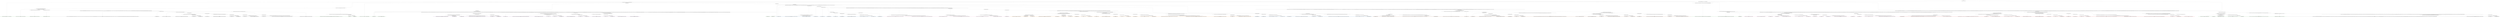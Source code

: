 digraph T {
	{
		rank=same
		380 [penwidth=3,colorscheme=set19,color=3,label="21;22;23;24;25;26;27;28;29;30;51;52;53;54;55;56;57;58;59;60;71;72;73;74;75;76;77;78;79;80;91;92;93;94;95;96;97;98;99;100_P\nP\n5.2%"]
		377 [penwidth=3,colorscheme=set19,color=3,label="211;212;213;214;215;216;217;218;219;220;271;272;273;274;275;276;277;278;279;280;311;312;313;314;315;316;317;318;319;320_P\nP\n3.1%"]
		374 [penwidth=3,colorscheme=set19,color=3,label="601;602;603;604;605;606;607;608;609;610;671;672;673;674;675;676;677;678;679;680;731;732;733;734;735;736;737;738;739;740_P\nP\n5.7%"]
		372 [penwidth=3,colorscheme=set19,color=3,label="661;662;663;664;665;666;667;668;669;670;721;722;723;724;725;726;727;728;729;730_P\nP\n6.5%"]
		370 [penwidth=3,colorscheme=set19,color=3,label="261;262;263;264;265;266;267;268;269;270;301;302;303;304;305;306;307;308;309;310;351;352;353;354;355;356;357;358;359;360;391;392;393;394;395;396;397;398;399;400;461;462;463;464;465;466;467;468;469;470;591;592;593;594;595;596;597;598;599;600;711;712;713;714;715;716;717;718;719;720_P\nP\n1.8%"]
		368 [penwidth=3,colorscheme=set19,color=3,label="831;832;833;834;835;836;837;838;839;840_P\nP\n3.9%"]
		366 [penwidth=3,colorscheme=set19,color=3,label="921;922;923;924;925;926;927;928;929;930_P\nP\n6.5%"]
		364 [penwidth=3,colorscheme=set19,color=3,label="141;142;143;144;145;146;147;148;149;150;171;172;173;174;175;176;177;178;179;180;251;252;253;254;255;256;257;258;259;260_P\nP\n1.3%"]
		361 [penwidth=3,colorscheme=set19,color=3,label="341;342;343;344;345;346;347;348;349;350_P\nP\n1.4%"]
		359 [penwidth=3,colorscheme=set19,color=3,label="511;512;513;514;515;516;517;518;519;520;581;582;583;584;585;586;587;588;589;590_P\nP\n5.3%"]
		357 [penwidth=3,colorscheme=set19,color=3,label="451;452;453;454;455;456;457;458;459;460_P\nP\n1.1%"]
		355 [penwidth=3,colorscheme=set19,color=3,label="501;502;503;504;505;506;507;508;509;510_P\nP\n8.9%"]
		353 [penwidth=3,colorscheme=set19,color=3,label="161;162;163;164;165;166;167;168;169;170;201;202;203;204;205;206;207;208;209;210;441;442;443;444;445;446;447;448;449;450;491;492;493;494;495;496;497;498;499;500;561;562;563;564;565;566;567;568;569;570_P\nP\n6.6%"]
		351 [penwidth=3,colorscheme=set19,color=3,label="191;192;193;194;195;196;197;198;199;200;281;282;283;284;285;286;287;288;289;290;381;382;383;384;385;386;387;388;389;390;431;432;433;434;435;436;437;438;439;440;481;482;483;484;485;486;487;488;489;490_P\nP\n2.4%"]
		349 [penwidth=3,colorscheme=set19,color=3,label="551;552;553;554;555;556;557;558;559;560_P\nP\n5.8%"]
		346 [penwidth=3,colorscheme=set19,color=3,label="81;82;83;84;85;86;87;88;89;90;131;132;133;134;135;136;137;138;139;140;231;232;233;234;235;236;237;238;239;240_P\nP\n2.4%"]
		343 [penwidth=3,colorscheme=set19,color=3,label="421;422;423;424;425;426;427;428;429;430_P\nP\n6.2%"]
		341 [penwidth=3,colorscheme=set19,color=3,label="631;632;633;634;635;636;637;638;639;640;761;762;763;764;765;766;767;768;769;770_P\nP\n6%"]
		339 [penwidth=3,colorscheme=set19,color=3,label="541;542;543;544;545;546;547;548;549;550;621;622;623;624;625;626;627;628;629;630;751;752;753;754;755;756;757;758;759;760_P\nP\n2.3%"]
		337 [penwidth=3,colorscheme=set19,color=3,label="881;882;883;884;885;886;887;888;889;890_P\nP\n5.7%"]
		335 [penwidth=3,colorscheme=set19,color=3,label="111;112;113;114;115;116;117;118;119;120;121;122;123;124;125;126;127;128;129;130;221;222;223;224;225;226;227;228;229;230;361;362;363;364;365;366;367;368;369;370;411;412;413;414;415;416;417;418;419;420;471;472;473;474;475;476;477;478;479;480_P\nP\n5.4%"]
		333 [penwidth=3,colorscheme=set19,color=3,label="531;532;533;534;535;536;537;538;539;540;611;612;613;614;615;616;617;618;619;620;741;742;743;744;745;746;747;748;749;750_P\nP\n6.6%"]
		330 [penwidth=3,colorscheme=set19,color=2,label="1811;1812;1813;1814;1815;1816;1817;1818;1819;1820_M1\nM1\n3.1%"]
		328 [penwidth=3,colorscheme=set19,color=2,label="1941;1942;1943;1944;1945;1946;1947;1948;1949;1950;2091;2092;2093;2094;2095;2096;2097;2098;2099;2100;2171;2172;2173;2174;2175;2176;2177;2178;2179;2180_M1\nM1\n1.7%"]
		326 [penwidth=3,colorscheme=set19,color=2,label="2221;2222;2223;2224;2225;2226;2227;2228;2229;2230;2261;2262;2263;2264;2265;2266;2267;2268;2269;2270_M1\nM1\n6%"]
		324 [penwidth=3,colorscheme=set19,color=2,label="2161;2162;2163;2164;2165;2166;2167;2168;2169;2170_M1\nM1\n1.8%"]
		322 [penwidth=3,colorscheme=set19,color=2,label="2211;2212;2213;2214;2215;2216;2217;2218;2219;2220_M1\nM1\n9.5%"]
		320 [penwidth=3,colorscheme=set19,color=2,label="2341;2342;2343;2344;2345;2346;2347;2348;2349;2350_M1\nM1\n7.6%"]
		318 [penwidth=3,colorscheme=set19,color=2,label="2411;2412;2413;2414;2415;2416;2417;2418;2419;2420_M1\nM1\n2.2%"]
		316 [penwidth=3,colorscheme=set19,color=2,label="2501;2502;2503;2504;2505;2506;2507;2508;2509;2510_M1\nM1\n0.52%"]
		314 [penwidth=3,colorscheme=set19,color=2,label="2561;2562;2563;2564;2565;2566;2567;2568;2569;2570;2641;2642;2643;2644;2645;2646;2647;2648;2649;2650_M1\nM1\n0.88%"]
		312 [penwidth=3,colorscheme=set19,color=2,label="2681;2682;2683;2684;2685;2686;2687;2688;2689;2690;2721;2722;2723;2724;2725;2726;2727;2728;2729;2730_M1\nM1\n0.059%"]
		310 [penwidth=3,colorscheme=set19,color=2,label="2771;2772;2773;2774;2775;2776;2777;2778;2779;2780_M1\nM1\n5.2%"]
		308 [penwidth=3,colorscheme=set19,color=2,label="2461;2462;2463;2464;2465;2466;2467;2468;2469;2470_M1\nM1\n5.2%"]
		306 [penwidth=3,colorscheme=set19,color=2,label="2331;2332;2333;2334;2335;2336;2337;2338;2339;2340_M1\nM1\n5.6%"]
		304 [penwidth=3,colorscheme=set19,color=2,label="2451;2452;2453;2454;2455;2456;2457;2458;2459;2460_M1\nM1\n2.2%"]
		302 [penwidth=3,colorscheme=set19,color=2,label="2631;2632;2633;2634;2635;2636;2637;2638;2639;2640;2671;2672;2673;2674;2675;2676;2677;2678;2679;2680_M1\nM1\n0.87%"]
		300 [penwidth=3,colorscheme=set19,color=2,label="2711;2712;2713;2714;2715;2716;2717;2718;2719;2720_M1\nM1\n5%"]
		298 [penwidth=3,colorscheme=set19,color=2,label="1831;1832;1833;1834;1835;1836;1837;1838;1839;1840_M1\nM1\n3.9%"]
		296 [penwidth=3,colorscheme=set19,color=2,label="1931;1932;1933;1934;1935;1936;1937;1938;1939;1940;2011;2012;2013;2014;2015;2016;2017;2018;2019;2020;2081;2082;2083;2084;2085;2086;2087;2088;2089;2090_M1\nM1\n11%"]
		294 [penwidth=3,colorscheme=set19,color=2,label="2321;2322;2323;2324;2325;2326;2327;2328;2329;2330_M1\nM1\n5.4%"]
		292 [penwidth=3,colorscheme=set19,color=2,label="2401;2402;2403;2404;2405;2406;2407;2408;2409;2410_M1\nM1\n8%"]
		290 [penwidth=3,colorscheme=set19,color=2,label="2001;2002;2003;2004;2005;2006;2007;2008;2009;2010;2071;2072;2073;2074;2075;2076;2077;2078;2079;2080;2151;2152;2153;2154;2155;2156;2157;2158;2159;2160;2241;2242;2243;2244;2245;2246;2247;2248;2249;2250;2311;2312;2313;2314;2315;2316;2317;2318;2319;2320_M1\nM1\n7.7%"]
		288 [penwidth=3,colorscheme=set19,color=2,label="2061;2062;2063;2064;2065;2066;2067;2068;2069;2070;2141;2142;2143;2144;2145;2146;2147;2148;2149;2150_M1\nM1\n0.2%"]
		286 [penwidth=3,colorscheme=set19,color=2,label="2301;2302;2303;2304;2305;2306;2307;2308;2309;2310_M1\nM1\n6.4%"]
		283 [penwidth=3,colorscheme=set19,color=8,label="4231;4232;4233;4234;4235;4236;4237;4238;4239;4240;4261;4262;4263;4264;4265;4266;4267;4268;4269;4270;4381;4382;4383;4384;4385;4386;4387;4388;4389;4390;4481;4482;4483;4484;4485;4486;4487;4488;4489;4490_M2\nM2\n2.8%"]
		281 [penwidth=3,colorscheme=set19,color=8,label="4671;4672;4673;4674;4675;4676;4677;4678;4679;4680;4741;4742;4743;4744;4745;4746;4747;4748;4749;4750;4841;4842;4843;4844;4845;4846;4847;4848;4849;4850;4971;4972;4973;4974;4975;4976;4977;4978;4979;4980;5151;5152;5153;5154;5155;5156;5157;5158;5159;5160_M2\nM2\n6%"]
		278 [penwidth=3,colorscheme=set19,color=8,label="4291;4292;4293;4294;4295;4296;4297;4298;4299;4300;4421;4422;4423;4424;4425;4426;4427;4428;4429;4430_M2\nM2\n6.8%"]
		276 [penwidth=3,colorscheme=set19,color=8,label="4471;4472;4473;4474;4475;4476;4477;4478;4479;4480;4571;4572;4573;4574;4575;4576;4577;4578;4579;4580;4731;4732;4733;4734;4735;4736;4737;4738;4739;4740;5141;5142;5143;5144;5145;5146;5147;5148;5149;5150_M2\nM2\n6.3%"]
		273 [penwidth=3,colorscheme=set19,color=8,label="4411;4412;4413;4414;4415;4416;4417;4418;4419;4420;4561;4562;4563;4564;4565;4566;4567;4568;4569;4570;4721;4722;4723;4724;4725;4726;4727;4728;4729;4730_M2\nM2\n3.1%"]
		271 [penwidth=3,colorscheme=set19,color=8,label="4831;4832;4833;4834;4835;4836;4837;4838;4839;4840;4911;4912;4913;4914;4915;4916;4917;4918;4919;4920_M2\nM2\n5.5%"]
		269 [penwidth=3,colorscheme=set19,color=8,label="4461;4462;4463;4464;4465;4466;4467;4468;4469;4470_M2\nM2\n6.9%"]
		266 [penwidth=3,colorscheme=set19,color=8,label="4301;4302;4303;4304;4305;4306;4307;4308;4309;4310;4341;4342;4343;4344;4345;4346;4347;4348;4349;4350_M2\nM2\n3.6%"]
		264 [penwidth=3,colorscheme=set19,color=8,label="4431;4432;4433;4434;4435;4436;4437;4438;4439;4440;4591;4592;4593;4594;4595;4596;4597;4598;4599;4600_M2\nM2\n3.8%"]
		262 [penwidth=3,colorscheme=set19,color=8,label="4691;4692;4693;4694;4695;4696;4697;4698;4699;4700_M2\nM2\n9.2%"]
		260 [penwidth=3,colorscheme=set19,color=8,label="4861;4862;4863;4864;4865;4866;4867;4868;4869;4870_M2\nM2\n2%"]
		258 [penwidth=3,colorscheme=set19,color=8,label="4931;4932;4933;4934;4935;4936;4937;4938;4939;4940;5071;5072;5073;5074;5075;5076;5077;5078;5079;5080_M2\nM2\n5.9%"]
		256 [penwidth=3,colorscheme=set19,color=8,label="4771;4772;4773;4774;4775;4776;4777;4778;4779;4780;4851;4852;4853;4854;4855;4856;4857;4858;4859;4860_M2\nM2\n1.6%"]
		254 [penwidth=3,colorscheme=set19,color=8,label="4921;4922;4923;4924;4925;4926;4927;4928;4929;4930_M2\nM2\n6.4%"]
		251 [penwidth=3,colorscheme=set19,color=8,label="4681;4682;4683;4684;4685;4686;4687;4688;4689;4690_M2\nM2\n5.2%"]
		249 [penwidth=3,colorscheme=set19,color=8,label="4761;4762;4763;4764;4765;4766;4767;4768;4769;4770_M2\nM2\n3.6%"]
		247 [penwidth=3,colorscheme=set19,color=8,label="4991;4992;4993;4994;4995;4996;4997;4998;4999;5000;5061;5062;5063;5064;5065;5066;5067;5068;5069;5070;5161;5162;5163;5164;5165;5166;5167;5168;5169;5170_M2\nM2\n6.2%"]
		245 [penwidth=3,colorscheme=set19,color=8,label="4331;4332;4333;4334;4335;4336;4337;4338;4339;4340_M2\nM2\n3.4%"]
		243 [penwidth=3,colorscheme=set19,color=8,label="4491;4492;4493;4494;4495;4496;4497;4498;4499;4500_M2\nM2\n4.5%"]
		241 [penwidth=3,colorscheme=set19,color=8,label="4751;4752;4753;4754;4755;4756;4757;4758;4759;4760;4981;4982;4983;4984;4985;4986;4987;4988;4989;4990_M2\nM2\n2.1%"]
		239 [penwidth=3,colorscheme=set19,color=8,label="5051;5052;5053;5054;5055;5056;5057;5058;5059;5060;5201;5202;5203;5204;5205;5206;5207;5208;5209;5210;5271;5272;5273;5274;5275;5276;5277;5278;5279;5280;5411;5412;5413;5414;5415;5416;5417;5418;5419;5420_M2\nM2\n5.2%"]
		237 [penwidth=3,colorscheme=set19,color=9,label="871;872;873;874;875;876;877;878;879;880;981;982;983;984;985;986;987;988;989;990;1031;1032;1033;1034;1035;1036;1037;1038;1039;1040;1101;1102;1103;1104;1105;1106;1107;1108;1109;1110;1141;1142;1143;1144;1145;1146;1147;1148;1149;1150;1181;1182;1183;1184;1185;1186;1187;1188;1189;1190;1211;1212;1213;1214;1215;1216;1217;1218;1219;1220;1331;1332;1333;1334;1335;1336;1337;1338;1339;1340;1411;1412;1413;1414;1415;1416;1417;1418;1419;1420;1481;1482;1483;1484;1485;1486;1487;1488;1489;1490;1521;1522;1523;1524;1525;1526;1527;1528;1529;1530;1571;1572;1573;1574;1575;1576;1577;1578;1579;1580;1701;1702;1703;1704;1705;1706;1707;1708;1709;1710;1991;1992;1993;1994;1995;1996;1997;1998;1999;2000;2231;2232;2233;2234;2235;2236;2237;2238;2239;2240;2281;2282;2283;2284;2285;2286;2287;2288;2289;2290;2541;2542;2543;2544;2545;2546;2547;2548;2549;2550;2611;2612;2613;2614;2615;2616;2617;2618;2619;2620_M3\nM3\n7.1%"]
		235 [penwidth=3,colorscheme=set19,color=9,label="2811;2812;2813;2814;2815;2816;2817;2818;2819;2820_M3\nM3\n0.068%"]
		233 [penwidth=3,colorscheme=set19,color=9,label="2871;2872;2873;2874;2875;2876;2877;2878;2879;2880;2911;2912;2913;2914;2915;2916;2917;2918;2919;2920_M3\nM3\n2.2%"]
		230 [penwidth=3,colorscheme=set19,color=9,label="3091;3092;3093;3094;3095;3096;3097;3098;3099;3100;3151;3152;3153;3154;3155;3156;3157;3158;3159;3160;3221;3222;3223;3224;3225;3226;3227;3228;3229;3230_M3\nM3\n1.1%"]
		228 [penwidth=3,colorscheme=set19,color=9,label="3391;3392;3393;3394;3395;3396;3397;3398;3399;3400_M3\nM3\n5.1%"]
		226 [penwidth=3,colorscheme=set19,color=9,label="3601;3602;3603;3604;3605;3606;3607;3608;3609;3610_M3\nM3\n5%"]
		224 [penwidth=3,colorscheme=set19,color=9,label="3141;3142;3143;3144;3145;3146;3147;3148;3149;3150_M3\nM3\n7.2%"]
		222 [penwidth=3,colorscheme=set19,color=9,label="3331;3332;3333;3334;3335;3336;3337;3338;3339;3340;3381;3382;3383;3384;3385;3386;3387;3388;3389;3390;3481;3482;3483;3484;3485;3486;3487;3488;3489;3490_M3\nM3\n1.3%"]
		220 [penwidth=3,colorscheme=set19,color=9,label="3531;3532;3533;3534;3535;3536;3537;3538;3539;3540_M3\nM3\n1.6%"]
		218 [penwidth=3,colorscheme=set19,color=9,label="3591;3592;3593;3594;3595;3596;3597;3598;3599;3600_M3\nM3\n6.2%"]
		216 [penwidth=3,colorscheme=set19,color=9,label="3081;3082;3083;3084;3085;3086;3087;3088;3089;3090_M3\nM3\n4.3%"]
		214 [penwidth=3,colorscheme=set19,color=9,label="3321;3322;3323;3324;3325;3326;3327;3328;3329;3330;3431;3432;3433;3434;3435;3436;3437;3438;3439;3440_M3\nM3\n7.6%"]
		212 [penwidth=3,colorscheme=set19,color=9,label="2981;2982;2983;2984;2985;2986;2987;2988;2989;2990_M3\nM3\n2%"]
		210 [penwidth=3,colorscheme=set19,color=9,label="3071;3072;3073;3074;3075;3076;3077;3078;3079;3080;3131;3132;3133;3134;3135;3136;3137;3138;3139;3140;3211;3212;3213;3214;3215;3216;3217;3218;3219;3220;3271;3272;3273;3274;3275;3276;3277;3278;3279;3280;3311;3312;3313;3314;3315;3316;3317;3318;3319;3320_M3\nM3\n11%"]
		208 [penwidth=3,colorscheme=set19,color=9,label="2901;2902;2903;2904;2905;2906;2907;2908;2909;2910;2971;2972;2973;2974;2975;2976;2977;2978;2979;2980;3021;3022;3023;3024;3025;3026;3027;3028;3029;3030_M3\nM3\n18%"]
		206 [penwidth=3,colorscheme=set19,color=9,label="811;812;813;814;815;816;817;818;819;820;931;932;933;934;935;936;937;938;939;940;991;992;993;994;995;996;997;998;999;1000;1041;1042;1043;1044;1045;1046;1047;1048;1049;1050;1061;1062;1063;1064;1065;1066;1067;1068;1069;1070;1151;1152;1153;1154;1155;1156;1157;1158;1159;1160;1191;1192;1193;1194;1195;1196;1197;1198;1199;1200;1221;1222;1223;1224;1225;1226;1227;1228;1229;1230;1251;1252;1253;1254;1255;1256;1257;1258;1259;1260;1281;1282;1283;1284;1285;1286;1287;1288;1289;1290;1341;1342;1343;1344;1345;1346;1347;1348;1349;1350;1371;1372;1373;1374;1375;1376;1377;1378;1379;1380;1421;1422;1423;1424;1425;1426;1427;1428;1429;1430;1451;1452;1453;1454;1455;1456;1457;1458;1459;1460;1531;1532;1533;1534;1535;1536;1537;1538;1539;1540;1581;1582;1583;1584;1585;1586;1587;1588;1589;1590;1611;1612;1613;1614;1615;1616;1617;1618;1619;1620;1651;1652;1653;1654;1655;1656;1657;1658;1659;1660;1741;1742;1743;1744;1745;1746;1747;1748;1749;1750;1871;1872;1873;1874;1875;1876;1877;1878;1879;1880;1911;1912;1913;1914;1915;1916;1917;1918;1919;1920;1981;1982;1983;1984;1985;1986;1987;1988;1989;1990;2041;2042;2043;2044;2045;2046;2047;2048;2049;2050;2381;2382;2383;2384;2385;2386;2387;2388;2389;2390;2441;2442;2443;2444;2445;2446;2447;2448;2449;2450;2741;2742;2743;2744;2745;2746;2747;2748;2749;2750;2821;2822;2823;2824;2825;2826;2827;2828;2829;2830;2921;2922;2923;2924;2925;2926;2927;2928;2929;2930;3101;3102;3103;3104;3105;3106;3107;3108;3109;3110;3161;3162;3163;3164;3165;3166;3167;3168;3169;3170;3231;3232;3233;3234;3235;3236;3237;3238;3239;3240_M3\nM3\n2.2%"]
		204 [penwidth=3,colorscheme=set19,color=9,label="3441;3442;3443;3444;3445;3446;3447;3448;3449;3450;3501;3502;3503;3504;3505;3506;3507;3508;3509;3510;3551;3552;3553;3554;3555;3556;3557;3558;3559;3560;3611;3612;3613;3614;3615;3616;3617;3618;3619;3620_M3\nM3\n5.1%"]
		202 [penwidth=3,colorscheme=set19,color=9,label="3491;3492;3493;3494;3495;3496;3497;3498;3499;3500_M3\nM3\n5.2%"]
		200 [penwidth=3,colorscheme=set19,color=9,label="3541;3542;3543;3544;3545;3546;3547;3548;3549;3550_M3\nM3\n7.9%"]
		196 [penwidth=3,colorscheme=set19,color=7,label="4531;4532;4533;4534;4535;4536;4537;4538;4539;4540_M4\nM4\n3.2%"]
		194 [penwidth=3,colorscheme=set19,color=7,label="4631;4632;4633;4634;4635;4636;4637;4638;4639;4640;4811;4812;4813;4814;4815;4816;4817;4818;4819;4820;4961;4962;4963;4964;4965;4966;4967;4968;4969;4970_M4\nM4\n5.6%"]
		192 [penwidth=3,colorscheme=set19,color=7,label="4621;4622;4623;4624;4625;4626;4627;4628;4629;4630;4801;4802;4803;4804;4805;4806;4807;4808;4809;4810;4881;4882;4883;4884;4885;4886;4887;4888;4889;4890;4951;4952;4953;4954;4955;4956;4957;4958;4959;4960;5031;5032;5033;5034;5035;5036;5037;5038;5039;5040;5111;5112;5113;5114;5115;5116;5117;5118;5119;5120_M4\nM4\n7.2%"]
		190 [penwidth=3,colorscheme=set19,color=7,label="5331;5332;5333;5334;5335;5336;5337;5338;5339;5340_M4\nM4\n5.1%"]
		186 [penwidth=3,colorscheme=set19,color=7,label="4611;4612;4613;4614;4615;4616;4617;4618;4619;4620;4791;4792;4793;4794;4795;4796;4797;4798;4799;4800;4871;4872;4873;4874;4875;4876;4877;4878;4879;4880;5021;5022;5023;5024;5025;5026;5027;5028;5029;5030_M4\nM4\n7.3%"]
		184 [penwidth=3,colorscheme=set19,color=7,label="4781;4782;4783;4784;4785;4786;4787;4788;4789;4790_M4\nM4\n3.1%"]
		181 [penwidth=3,colorscheme=set19,color=7,label="5101;5102;5103;5104;5105;5106;5107;5108;5109;5110_M4\nM4\n0.036%"]
		178 [penwidth=3,colorscheme=set19,color=7,label="5321;5322;5323;5324;5325;5326;5327;5328;5329;5330;5461;5462;5463;5464;5465;5466;5467;5468;5469;5470;5501;5502;5503;5504;5505;5506;5507;5508;5509;5510_M4\nM4\n1.6%"]
		176 [penwidth=3,colorscheme=set19,color=7,label="5561;5562;5563;5564;5565;5566;5567;5568;5569;5570;5631;5632;5633;5634;5635;5636;5637;5638;5639;5640_M4\nM4\n5.1%"]
		174 [penwidth=3,colorscheme=set19,color=7,label="5391;5392;5393;5394;5395;5396;5397;5398;5399;5400_M4\nM4\n1.6%"]
		172 [penwidth=3,colorscheme=set19,color=7,label="5451;5452;5453;5454;5455;5456;5457;5458;5459;5460_M4\nM4\n5.5%"]
		170 [penwidth=3,colorscheme=set19,color=7,label="5491;5492;5493;5494;5495;5496;5497;5498;5499;5500_M4\nM4\n5.3%"]
		168 [penwidth=3,colorscheme=set19,color=7,label="5181;5182;5183;5184;5185;5186;5187;5188;5189;5190;5231;5232;5233;5234;5235;5236;5237;5238;5239;5240;5311;5312;5313;5314;5315;5316;5317;5318;5319;5320;5441;5442;5443;5444;5445;5446;5447;5448;5449;5450;5551;5552;5553;5554;5555;5556;5557;5558;5559;5560;5621;5622;5623;5624;5625;5626;5627;5628;5629;5630;5691;5692;5693;5694;5695;5696;5697;5698;5699;5700;5731;5732;5733;5734;5735;5736;5737;5738;5739;5740_M4\nM4\n5.3%"]
		164 [penwidth=3,colorscheme=set19,color=7,label="5171;5172;5173;5174;5175;5176;5177;5178;5179;5180;5221;5222;5223;5224;5225;5226;5227;5228;5229;5230_M4\nM4\n1.4%"]
		162 [penwidth=3,colorscheme=set19,color=7,label="5301;5302;5303;5304;5305;5306;5307;5308;5309;5310;5381;5382;5383;5384;5385;5386;5387;5388;5389;5390_M4\nM4\n0.96%"]
		160 [penwidth=3,colorscheme=set19,color=7,label="5431;5432;5433;5434;5435;5436;5437;5438;5439;5440_M4\nM4\n0.82%"]
		158 [penwidth=3,colorscheme=set19,color=7,label="5541;5542;5543;5544;5545;5546;5547;5548;5549;5550;5611;5612;5613;5614;5615;5616;5617;5618;5619;5620;5681;5682;5683;5684;5685;5686;5687;5688;5689;5690_M4\nM4\n8%"]
		156 [penwidth=3,colorscheme=set19,color=7,label="5291;5292;5293;5294;5295;5296;5297;5298;5299;5300_M4\nM4\n14%"]
		154 [penwidth=3,colorscheme=set19,color=7,label="5371;5372;5373;5374;5375;5376;5377;5378;5379;5380_M4\nM4\n11%"]
		152 [penwidth=3,colorscheme=set19,color=7,label="5081;5082;5083;5084;5085;5086;5087;5088;5089;5090_M4\nM4\n0.33%"]
		150 [penwidth=3,colorscheme=set19,color=7,label="5211;5212;5213;5214;5215;5216;5217;5218;5219;5220;5281;5282;5283;5284;5285;5286;5287;5288;5289;5290;5421;5422;5423;5424;5425;5426;5427;5428;5429;5430;5481;5482;5483;5484;5485;5486;5487;5488;5489;5490_M4\nM4\n2.3%"]
		148 [penwidth=3,colorscheme=set19,color=7,label="5531;5532;5533;5534;5535;5536;5537;5538;5539;5540_M4\nM4\n0.29%"]
		146 [penwidth=3,colorscheme=set19,color=7,label="5601;5602;5603;5604;5605;5606;5607;5608;5609;5610;5671;5672;5673;5674;5675;5676;5677;5678;5679;5680;5761;5762;5763;5764;5765;5766;5767;5768;5769;5770_M4\nM4\n5.8%"]
		141 [penwidth=3,colorscheme=set19,color=5,label="6301;6302;6303;6304;6305;6306;6307;6308;6309;6310;6371;6372;6373;6374;6375;6376;6377;6378;6379;6380_M5\nM5\n4.1%"]
		139 [penwidth=3,colorscheme=set19,color=5,label="6451;6452;6453;6454;6455;6456;6457;6458;6459;6460_M5\nM5\n5.3%"]
		137 [penwidth=3,colorscheme=set19,color=5,label="6701;6702;6703;6704;6705;6706;6707;6708;6709;6710_M5\nM5\n11%"]
		135 [penwidth=3,colorscheme=set19,color=5,label="6361;6362;6363;6364;6365;6366;6367;6368;6369;6370;6591;6592;6593;6594;6595;6596;6597;6598;6599;6600;6691;6692;6693;6694;6695;6696;6697;6698;6699;6700_M5\nM5\n6%"]
		133 [penwidth=3,colorscheme=set19,color=5,label="6901;6902;6903;6904;6905;6906;6907;6908;6909;6910_M5\nM5\n4.5%"]
		131 [penwidth=3,colorscheme=set19,color=5,label="7041;7042;7043;7044;7045;7046;7047;7048;7049;7050_M5\nM5\n6%"]
		129 [penwidth=3,colorscheme=set19,color=5,label="7191;7192;7193;7194;7195;7196;7197;7198;7199;7200_M5\nM5\n5.9%"]
		127 [penwidth=3,colorscheme=set19,color=5,label="6961;6962;6963;6964;6965;6966;6967;6968;6969;6970_M5\nM5\n2.5%"]
		125 [penwidth=3,colorscheme=set19,color=5,label="7271;7272;7273;7274;7275;7276;7277;7278;7279;7280_M5\nM5\n1.6%"]
		123 [penwidth=3,colorscheme=set19,color=5,label="7341;7342;7343;7344;7345;7346;7347;7348;7349;7350_M5\nM5\n5%"]
		120 [penwidth=3,colorscheme=set19,color=5,label="6441;6442;6443;6444;6445;6446;6447;6448;6449;6450_M5\nM5\n2.1%"]
		118 [penwidth=3,colorscheme=set19,color=5,label="6491;6492;6493;6494;6495;6496;6497;6498;6499;6500;6581;6582;6583;6584;6585;6586;6587;6588;6589;6590_M5\nM5\n6.4%"]
		116 [penwidth=3,colorscheme=set19,color=5,label="6681;6682;6683;6684;6685;6686;6687;6688;6689;6690_M5\nM5\n3.5%"]
		114 [penwidth=3,colorscheme=set19,color=5,label="7111;7112;7113;7114;7115;7116;7117;7118;7119;7120_M5\nM5\n0.023%"]
		112 [penwidth=3,colorscheme=set19,color=5,label="7261;7262;7263;7264;7265;7266;7267;7268;7269;7270_M5\nM5\n5.4%"]
		110 [penwidth=3,colorscheme=set19,color=5,label="6571;6572;6573;6574;6575;6576;6577;6578;6579;6580_M5\nM5\n2.7%"]
		108 [penwidth=3,colorscheme=set19,color=5,label="6671;6672;6673;6674;6675;6676;6677;6678;6679;6680;6791;6792;6793;6794;6795;6796;6797;6798;6799;6800_M5\nM5\n3.9%"]
		106 [penwidth=3,colorscheme=set19,color=5,label="6891;6892;6893;6894;6895;6896;6897;6898;6899;6900_M5\nM5\n5.5%"]
		103 [penwidth=3,colorscheme=set19,color=5,label="6221;6222;6223;6224;6225;6226;6227;6228;6229;6230;6281;6282;6283;6284;6285;6286;6287;6288;6289;6290;6431;6432;6433;6434;6435;6436;6437;6438;6439;6440;6481;6482;6483;6484;6485;6486;6487;6488;6489;6490_M5\nM5\n1.4%"]
		101 [penwidth=3,colorscheme=set19,color=5,label="6661;6662;6663;6664;6665;6666;6667;6668;6669;6670;6781;6782;6783;6784;6785;6786;6787;6788;6789;6790;6881;6882;6883;6884;6885;6886;6887;6888;6889;6890;6951;6952;6953;6954;6955;6956;6957;6958;6959;6960;7031;7032;7033;7034;7035;7036;7037;7038;7039;7040_M5\nM5\n6.5%"]
		99 [penwidth=3,colorscheme=set19,color=5,label="6271;6272;6273;6274;6275;6276;6277;6278;6279;6280;6351;6352;6353;6354;6355;6356;6357;6358;6359;6360;6421;6422;6423;6424;6425;6426;6427;6428;6429;6430_M5\nM5\n2.1%"]
		97 [penwidth=3,colorscheme=set19,color=5,label="6561;6562;6563;6564;6565;6566;6567;6568;6569;6570_M5\nM5\n1.3%"]
		95 [penwidth=3,colorscheme=set19,color=5,label="6651;6652;6653;6654;6655;6656;6657;6658;6659;6660;6771;6772;6773;6774;6775;6776;6777;6778;6779;6780;6871;6872;6873;6874;6875;6876;6877;6878;6879;6880_M5\nM5\n7.4%"]
		91 [penwidth=3,colorscheme=set19,color=4,label="6331;6332;6333;6334;6335;6336;6337;6338;6339;6340;6391;6392;6393;6394;6395;6396;6397;6398;6399;6400;6521;6522;6523;6524;6525;6526;6527;6528;6529;6530_M6\nM6\n4.8%"]
		89 [penwidth=3,colorscheme=set19,color=4,label="6621;6622;6623;6624;6625;6626;6627;6628;6629;6630_M6\nM6\n5%"]
		87 [penwidth=3,colorscheme=set19,color=4,label="6511;6512;6513;6514;6515;6516;6517;6518;6519;6520_M6\nM6\n3.9%"]
		85 [penwidth=3,colorscheme=set19,color=4,label="6611;6612;6613;6614;6615;6616;6617;6618;6619;6620;6721;6722;6723;6724;6725;6726;6727;6728;6729;6730;6841;6842;6843;6844;6845;6846;6847;6848;6849;6850;7061;7062;7063;7064;7065;7066;7067;7068;7069;7070_M6\nM6\n7.5%"]
		83 [penwidth=3,colorscheme=set19,color=4,label="6831;6832;6833;6834;6835;6836;6837;6838;6839;6840_M6\nM6\n2.1%"]
		81 [penwidth=3,colorscheme=set19,color=4,label="6991;6992;6993;6994;6995;6996;6997;6998;6999;7000_M6\nM6\n5.2%"]
		79 [penwidth=3,colorscheme=set19,color=4,label="6171;6172;6173;6174;6175;6176;6177;6178;6179;6180_M6\nM6\n10%"]
		77 [penwidth=3,colorscheme=set19,color=4,label="6241;6242;6243;6244;6245;6246;6247;6248;6249;6250;6321;6322;6323;6324;6325;6326;6327;6328;6329;6330;6601;6602;6603;6604;6605;6606;6607;6608;6609;6610;6821;6822;6823;6824;6825;6826;6827;6828;6829;6830_M6\nM6\n1.5%"]
		75 [penwidth=3,colorscheme=set19,color=4,label="6981;6982;6983;6984;6985;6986;6987;6988;6989;6990;7051;7052;7053;7054;7055;7056;7057;7058;7059;7060_M6\nM6\n1.6%"]
		73 [penwidth=3,colorscheme=set19,color=4,label="7141;7142;7143;7144;7145;7146;7147;7148;7149;7150_M6\nM6\n5.7%"]
		71 [penwidth=3,colorscheme=set19,color=4,label="7201;7202;7203;7204;7205;7206;7207;7208;7209;7210_M6\nM6\n5.2%"]
		69 [penwidth=3,colorscheme=set19,color=4,label="7351;7352;7353;7354;7355;7356;7357;7358;7359;7360_M6\nM6\n5.5%"]
		67 [penwidth=3,colorscheme=set19,color=4,label="6461;6462;6463;6464;6465;6466;6467;6468;6469;6470;6501;6502;6503;6504;6505;6506;6507;6508;6509;6510_M6\nM6\n4.9%"]
		65 [penwidth=3,colorscheme=set19,color=4,label="6811;6812;6813;6814;6815;6816;6817;6818;6819;6820_M6\nM6\n3.4%"]
		63 [penwidth=3,colorscheme=set19,color=4,label="7131;7132;7133;7134;7135;7136;7137;7138;7139;7140_M6\nM6\n6%"]
		61 [penwidth=3,colorscheme=set19,color=4,label="6711;6712;6713;6714;6715;6716;6717;6718;6719;6720;6971;6972;6973;6974;6975;6976;6977;6978;6979;6980_M6\nM6\n1.3%"]
		59 [penwidth=3,colorscheme=set19,color=4,label="7121;7122;7123;7124;7125;7126;7127;7128;7129;7130_M6\nM6\n5.8%"]
		57 [penwidth=3,colorscheme=set19,color=4,label="7281;7282;7283;7284;7285;7286;7287;7288;7289;7290_M6\nM6\n5.8%"]
		55 [penwidth=3,colorscheme=set19,color=4,label="6801;6802;6803;6804;6805;6806;6807;6808;6809;6810;6911;6912;6913;6914;6915;6916;6917;6918;6919;6920_M6\nM6\n5.7%"]
		53 [penwidth=3,colorscheme=set19,color=4,label="6311;6312;6313;6314;6315;6316;6317;6318;6319;6320;6381;6382;6383;6384;6385;6386;6387;6388;6389;6390_M6\nM6\n6.9%"]
		52 [penwidth=3,colorscheme=set19,color=4,label="4761;4762;4763;4764;4765;4766;4767;4768;4769;4770_M6\nM6\n2.2%"]
		46 [penwidth=3,colorscheme=set19,color=1,label="6641;6642;6643;6644;6645;6646;6647;6648;6649;6650_M7\nM7\n4.1%"]
		44 [penwidth=3,colorscheme=set19,color=1,label="6761;6762;6763;6764;6765;6766;6767;6768;6769;6770;6941;6942;6943;6944;6945;6946;6947;6948;6949;6950;7251;7252;7253;7254;7255;7256;7257;7258;7259;7260;7411;7412;7413;7414;7415;7416;7417;7418;7419;7420;7441;7442;7443;7444;7445;7446;7447;7448;7449;7450;7481;7482;7483;7484;7485;7486;7487;7488;7489;7490_M7\nM7\n7.1%"]
		42 [penwidth=3,colorscheme=set19,color=1,label="7101;7102;7103;7104;7105;7106;7107;7108;7109;7110;7181;7182;7183;7184;7185;7186;7187;7188;7189;7190_M7\nM7\n9.1%"]
		39 [penwidth=3,colorscheme=set19,color=1,label="7091;7092;7093;7094;7095;7096;7097;7098;7099;7100;7171;7172;7173;7174;7175;7176;7177;7178;7179;7180;7331;7332;7333;7334;7335;7336;7337;7338;7339;7340;7381;7382;7383;7384;7385;7386;7387;7388;7389;7390;7401;7402;7403;7404;7405;7406;7407;7408;7409;7410_M7\nM7\n4.9%"]
		37 [penwidth=3,colorscheme=set19,color=1,label="7431;7432;7433;7434;7435;7436;7437;7438;7439;7440_M7\nM7\n3.8%"]
		35 [penwidth=3,colorscheme=set19,color=1,label="7471;7472;7473;7474;7475;7476;7477;7478;7479;7480;7491;7492;7493;7494;7495;7496;7497;7498;7499;7500_M7\nM7\n7.4%"]
		33 [penwidth=3,colorscheme=set19,color=1,label="7161;7162;7163;7164;7165;7166;7167;7168;7169;7170;7241;7242;7243;7244;7245;7246;7247;7248;7249;7250_M7\nM7\n0.58%"]
		31 [penwidth=3,colorscheme=set19,color=1,label="7321;7322;7323;7324;7325;7326;7327;7328;7329;7330_M7\nM7\n9.9%"]
		29 [penwidth=3,colorscheme=set19,color=1,label="6541;6542;6543;6544;6545;6546;6547;6548;6549;6550;6741;6742;6743;6744;6745;6746;6747;6748;6749;6750_M7\nM7\n5.1%"]
		27 [penwidth=3,colorscheme=set19,color=1,label="6861;6862;6863;6864;6865;6866;6867;6868;6869;6870;6931;6932;6933;6934;6935;6936;6937;6938;6939;6940_M7\nM7\n1.2%"]
		25 [penwidth=3,colorscheme=set19,color=1,label="7011;7012;7013;7014;7015;7016;7017;7018;7019;7020_M7\nM7\n2.7%"]
		23 [penwidth=3,colorscheme=set19,color=1,label="7371;7372;7373;7374;7375;7376;7377;7378;7379;7380_M7\nM7\n1.5%"]
		21 [penwidth=3,colorscheme=set19,color=1,label="7501;7502;7503;7504;7505;7506;7507;7508;7509;7510_M7\nM7\n5.6%"]
		19 [penwidth=3,colorscheme=set19,color=1,label="7231;7232;7233;7234;7235;7236;7237;7238;7239;7240_M7\nM7\n0.83%"]
		17 [penwidth=3,colorscheme=set19,color=1,label="7311;7312;7313;7314;7315;7316;7317;7318;7319;7320_M7\nM7\n2%"]
		15 [penwidth=3,colorscheme=set19,color=1,label="7421;7422;7423;7424;7425;7426;7427;7428;7429;7430_M7\nM7\n1.3%"]
		13 [penwidth=3,colorscheme=set19,color=1,label="7461;7462;7463;7464;7465;7466;7467;7468;7469;7470_M7\nM7\n6.7%"]
		11 [penwidth=3,colorscheme=set19,color=1,label="6201;6202;6203;6204;6205;6206;6207;6208;6209;6210;6251;6252;6253;6254;6255;6256;6257;6258;6259;6260;6471;6472;6473;6474;6475;6476;6477;6478;6479;6480;6731;6732;6733;6734;6735;6736;6737;6738;6739;6740;6851;6852;6853;6854;6855;6856;6857;6858;6859;6860_M7\nM7\n1.2%"]
		9 [penwidth=3,colorscheme=set19,color=1,label="6921;6922;6923;6924;6925;6926;6927;6928;6929;6930;7221;7222;7223;7224;7225;7226;7227;7228;7229;7230;7301;7302;7303;7304;7305;7306;7307;7308;7309;7310_M7\nM7\n7.9%"]
		6 [penwidth=3,colorscheme=set19,color=1,label="7001;7002;7003;7004;7005;7006;7007;7008;7009;7010;7081;7082;7083;7084;7085;7086;7087;7088;7089;7090;7211;7212;7213;7214;7215;7216;7217;7218;7219;7220;7291;7292;7293;7294;7295;7296;7297;7298;7299;7300;7361;7362;7363;7364;7365;7366;7367;7368;7369;7370_M7\nM7\n0.13%"]
		4 [penwidth=3,colorscheme=set19,color=1,label="7391;7392;7393;7394;7395;7396;7397;7398;7399;7400_M7\nM7\n4%"]
		2 [penwidth=3,colorscheme=set19,color=1,label="7451;7452;7453;7454;7455;7456;7457;7458;7459;7460_M7\nM7\n7.1%"]
		0 [penwidth=3,colorscheme=set19,color=1,label="7071;7072;7073;7074;7075;7076;7077;7078;7079;7080;7151;7152;7153;7154;7155;7156;7157;7158;7159;7160_M7\nM7\n5.9%"]
	}
	383 [label="GL"]
	382 [label="0;1;2;3;4;5;6;7;8;9;10;11;12;13;14;15;16;17;18;19;20"]
	381 [label="21;22;23;24;25;26;27;28;29;30;51;52;53;54;55;56;57;58;59;60;71;72;73;74;75;76;77;78;79;80;91;92;93;94;95;96;97;98;99;100"]
	379 [label="101;102;103;104;105;106;107;108;109;110;151;152;153;154;155;156;157;158;159;160;181;182;183;184;185;186;187;188;189;190"]
	378 [label="211;212;213;214;215;216;217;218;219;220;271;272;273;274;275;276;277;278;279;280;311;312;313;314;315;316;317;318;319;320"]
	376 [label="401;402;403;404;405;406;407;408;409;410;521;522;523;524;525;526;527;528;529;530"]
	375 [label="601;602;603;604;605;606;607;608;609;610;671;672;673;674;675;676;677;678;679;680;731;732;733;734;735;736;737;738;739;740"]
	373 [label="661;662;663;664;665;666;667;668;669;670;721;722;723;724;725;726;727;728;729;730"]
	371 [label="261;262;263;264;265;266;267;268;269;270;301;302;303;304;305;306;307;308;309;310;351;352;353;354;355;356;357;358;359;360;391;392;393;394;395;396;397;398;399;400;461;462;463;464;465;466;467;468;469;470;591;592;593;594;595;596;597;598;599;600;711;712;713;714;715;716;717;718;719;720"]
	369 [label="831;832;833;834;835;836;837;838;839;840"]
	367 [label="921;922;923;924;925;926;927;928;929;930"]
	365 [label="141;142;143;144;145;146;147;148;149;150;171;172;173;174;175;176;177;178;179;180;251;252;253;254;255;256;257;258;259;260"]
	363 [label="291;292;293;294;295;296;297;298;299;300"]
	362 [label="341;342;343;344;345;346;347;348;349;350"]
	360 [label="511;512;513;514;515;516;517;518;519;520;581;582;583;584;585;586;587;588;589;590"]
	358 [label="451;452;453;454;455;456;457;458;459;460"]
	356 [label="501;502;503;504;505;506;507;508;509;510"]
	354 [label="161;162;163;164;165;166;167;168;169;170;201;202;203;204;205;206;207;208;209;210;441;442;443;444;445;446;447;448;449;450;491;492;493;494;495;496;497;498;499;500;561;562;563;564;565;566;567;568;569;570"]
	352 [label="191;192;193;194;195;196;197;198;199;200;281;282;283;284;285;286;287;288;289;290;381;382;383;384;385;386;387;388;389;390;431;432;433;434;435;436;437;438;439;440;481;482;483;484;485;486;487;488;489;490"]
	350 [label="551;552;553;554;555;556;557;558;559;560"]
	348 [label="31;32;33;34;35;36;37;38;39;40;41;42;43;44;45;46;47;48;49;50;61;62;63;64;65;66;67;68;69;70"]
	347 [label="81;82;83;84;85;86;87;88;89;90;131;132;133;134;135;136;137;138;139;140;231;232;233;234;235;236;237;238;239;240"]
	345 [label="321;322;323;324;325;326;327;328;329;330;371;372;373;374;375;376;377;378;379;380"]
	344 [label="421;422;423;424;425;426;427;428;429;430"]
	342 [label="631;632;633;634;635;636;637;638;639;640;761;762;763;764;765;766;767;768;769;770"]
	340 [label="541;542;543;544;545;546;547;548;549;550;621;622;623;624;625;626;627;628;629;630;751;752;753;754;755;756;757;758;759;760"]
	338 [label="881;882;883;884;885;886;887;888;889;890"]
	336 [label="111;112;113;114;115;116;117;118;119;120;121;122;123;124;125;126;127;128;129;130;221;222;223;224;225;226;227;228;229;230;361;362;363;364;365;366;367;368;369;370;411;412;413;414;415;416;417;418;419;420;471;472;473;474;475;476;477;478;479;480"]
	334 [label="531;532;533;534;535;536;537;538;539;540;611;612;613;614;615;616;617;618;619;620;741;742;743;744;745;746;747;748;749;750"]
	332 [label="651;652;653;654;655;656;657;658;659;660;691;692;693;694;695;696;697;698;699;700;791;792;793;794;795;796;797;798;799;800;851;852;853;854;855;856;857;858;859;860;1011;1012;1013;1014;1015;1016;1017;1018;1019;1020;1081;1082;1083;1084;1085;1086;1087;1088;1089;1090;1311;1312;1313;1314;1315;1316;1317;1318;1319;1320;1431;1432;1433;1434;1435;1436;1437;1438;1439;1440;1471;1472;1473;1474;1475;1476;1477;1478;1479;1480;1551;1552;1553;1554;1555;1556;1557;1558;1559;1560;1681;1682;1683;1684;1685;1686;1687;1688;1689;1690;1711;1712;1713;1714;1715;1716;1717;1718;1719;1720;1781;1782;1783;1784;1785;1786;1787;1788;1789;1790"]
	331 [label="1811;1812;1813;1814;1815;1816;1817;1818;1819;1820"]
	329 [label="1941;1942;1943;1944;1945;1946;1947;1948;1949;1950;2091;2092;2093;2094;2095;2096;2097;2098;2099;2100;2171;2172;2173;2174;2175;2176;2177;2178;2179;2180"]
	327 [label="2221;2222;2223;2224;2225;2226;2227;2228;2229;2230;2261;2262;2263;2264;2265;2266;2267;2268;2269;2270"]
	325 [label="2161;2162;2163;2164;2165;2166;2167;2168;2169;2170"]
	323 [label="2211;2212;2213;2214;2215;2216;2217;2218;2219;2220"]
	321 [label="2341;2342;2343;2344;2345;2346;2347;2348;2349;2350"]
	319 [label="2411;2412;2413;2414;2415;2416;2417;2418;2419;2420"]
	317 [label="2501;2502;2503;2504;2505;2506;2507;2508;2509;2510"]
	315 [label="2561;2562;2563;2564;2565;2566;2567;2568;2569;2570;2641;2642;2643;2644;2645;2646;2647;2648;2649;2650"]
	313 [label="2681;2682;2683;2684;2685;2686;2687;2688;2689;2690;2721;2722;2723;2724;2725;2726;2727;2728;2729;2730"]
	311 [label="2771;2772;2773;2774;2775;2776;2777;2778;2779;2780"]
	309 [label="2461;2462;2463;2464;2465;2466;2467;2468;2469;2470"]
	307 [label="2331;2332;2333;2334;2335;2336;2337;2338;2339;2340"]
	305 [label="2451;2452;2453;2454;2455;2456;2457;2458;2459;2460"]
	303 [label="2631;2632;2633;2634;2635;2636;2637;2638;2639;2640;2671;2672;2673;2674;2675;2676;2677;2678;2679;2680"]
	301 [label="2711;2712;2713;2714;2715;2716;2717;2718;2719;2720"]
	299 [label="1831;1832;1833;1834;1835;1836;1837;1838;1839;1840"]
	297 [label="1931;1932;1933;1934;1935;1936;1937;1938;1939;1940;2011;2012;2013;2014;2015;2016;2017;2018;2019;2020;2081;2082;2083;2084;2085;2086;2087;2088;2089;2090"]
	295 [label="2321;2322;2323;2324;2325;2326;2327;2328;2329;2330"]
	293 [label="2401;2402;2403;2404;2405;2406;2407;2408;2409;2410"]
	291 [label="2001;2002;2003;2004;2005;2006;2007;2008;2009;2010;2071;2072;2073;2074;2075;2076;2077;2078;2079;2080;2151;2152;2153;2154;2155;2156;2157;2158;2159;2160;2241;2242;2243;2244;2245;2246;2247;2248;2249;2250;2311;2312;2313;2314;2315;2316;2317;2318;2319;2320"]
	289 [label="2061;2062;2063;2064;2065;2066;2067;2068;2069;2070;2141;2142;2143;2144;2145;2146;2147;2148;2149;2150"]
	287 [label="2301;2302;2303;2304;2305;2306;2307;2308;2309;2310"]
	285 [label="2251;2252;2253;2254;2255;2256;2257;2258;2259;2260;2351;2352;2353;2354;2355;2356;2357;2358;2359;2360;2471;2472;2473;2474;2475;2476;2477;2478;2479;2480;2511;2512;2513;2514;2515;2516;2517;2518;2519;2520;2571;2572;2573;2574;2575;2576;2577;2578;2579;2580;2651;2652;2653;2654;2655;2656;2657;2658;2659;2660;2691;2692;2693;2694;2695;2696;2697;2698;2699;2700;2731;2732;2733;2734;2735;2736;2737;2738;2739;2740;2781;2782;2783;2784;2785;2786;2787;2788;2789;2790;2861;2862;2863;2864;2865;2866;2867;2868;2869;2870;2961;2962;2963;2964;2965;2966;2967;2968;2969;2970;3011;3012;3013;3014;3015;3016;3017;3018;3019;3020;3201;3202;3203;3204;3205;3206;3207;3208;3209;3210;3371;3372;3373;3374;3375;3376;3377;3378;3379;3380;3421;3422;3423;3424;3425;3426;3427;3428;3429;3430;3521;3522;3523;3524;3525;3526;3527;3528;3529;3530;3581;3582;3583;3584;3585;3586;3587;3588;3589;3590;3641;3642;3643;3644;3645;3646;3647;3648;3649;3650;3651;3652;3653;3654;3655;3656;3657;3658;3659;3660;3751;3752;3753;3754;3755;3756;3757;3758;3759;3760;3781;3782;3783;3784;3785;3786;3787;3788;3789;3790;3821;3822;3823;3824;3825;3826;3827;3828;3829;3830;3901;3902;3903;3904;3905;3906;3907;3908;3909;3910;3951;3952;3953;3954;3955;3956;3957;3958;3959;3960;4051;4052;4053;4054;4055;4056;4057;4058;4059;4060;4201;4202;4203;4204;4205;4206;4207;4208;4209;4210"]
	284 [label="4231;4232;4233;4234;4235;4236;4237;4238;4239;4240;4261;4262;4263;4264;4265;4266;4267;4268;4269;4270;4381;4382;4383;4384;4385;4386;4387;4388;4389;4390;4481;4482;4483;4484;4485;4486;4487;4488;4489;4490"]
	282 [label="4671;4672;4673;4674;4675;4676;4677;4678;4679;4680;4741;4742;4743;4744;4745;4746;4747;4748;4749;4750;4841;4842;4843;4844;4845;4846;4847;4848;4849;4850;4971;4972;4973;4974;4975;4976;4977;4978;4979;4980;5151;5152;5153;5154;5155;5156;5157;5158;5159;5160"]
	280 [label="4251;4252;4253;4254;4255;4256;4257;4258;4259;4260"]
	279 [label="4291;4292;4293;4294;4295;4296;4297;4298;4299;4300;4421;4422;4423;4424;4425;4426;4427;4428;4429;4430"]
	277 [label="4471;4472;4473;4474;4475;4476;4477;4478;4479;4480;4571;4572;4573;4574;4575;4576;4577;4578;4579;4580;4731;4732;4733;4734;4735;4736;4737;4738;4739;4740;5141;5142;5143;5144;5145;5146;5147;5148;5149;5150"]
	275 [label="4321;4322;4323;4324;4325;4326;4327;4328;4329;4330"]
	274 [label="4411;4412;4413;4414;4415;4416;4417;4418;4419;4420;4561;4562;4563;4564;4565;4566;4567;4568;4569;4570;4721;4722;4723;4724;4725;4726;4727;4728;4729;4730"]
	272 [label="4831;4832;4833;4834;4835;4836;4837;4838;4839;4840;4911;4912;4913;4914;4915;4916;4917;4918;4919;4920"]
	270 [label="4461;4462;4463;4464;4465;4466;4467;4468;4469;4470"]
	268 [label="641;642;643;644;645;646;647;648;649;650;781;782;783;784;785;786;787;788;789;790;901;902;903;904;905;906;907;908;909;910;951;952;953;954;955;956;957;958;959;960;1001;1002;1003;1004;1005;1006;1007;1008;1009;1010;1121;1122;1123;1124;1125;1126;1127;1128;1129;1130;1171;1172;1173;1174;1175;1176;1177;1178;1179;1180;1301;1302;1303;1304;1305;1306;1307;1308;1309;1310;1391;1392;1393;1394;1395;1396;1397;1398;1399;1400;1501;1502;1503;1504;1505;1506;1507;1508;1509;1510;1541;1542;1543;1544;1545;1546;1547;1548;1549;1550;1621;1622;1623;1624;1625;1626;1627;1628;1629;1630;1671;1672;1673;1674;1675;1676;1677;1678;1679;1680;1801;1802;1803;1804;1805;1806;1807;1808;1809;1810;1821;1822;1823;1824;1825;1826;1827;1828;1829;1830;1881;1882;1883;1884;1885;1886;1887;1888;1889;1890;1921;1922;1923;1924;1925;1926;1927;1928;1929;1930;2051;2052;2053;2054;2055;2056;2057;2058;2059;2060;2131;2132;2133;2134;2135;2136;2137;2138;2139;2140;2201;2202;2203;2204;2205;2206;2207;2208;2209;2210;2291;2292;2293;2294;2295;2296;2297;2298;2299;2300;2391;2392;2393;2394;2395;2396;2397;2398;2399;2400;2491;2492;2493;2494;2495;2496;2497;2498;2499;2500;2551;2552;2553;2554;2555;2556;2557;2558;2559;2560;2621;2622;2623;2624;2625;2626;2627;2628;2629;2630;2661;2662;2663;2664;2665;2666;2667;2668;2669;2670;2751;2752;2753;2754;2755;2756;2757;2758;2759;2760;2791;2792;2793;2794;2795;2796;2797;2798;2799;2800;2931;2932;2933;2934;2935;2936;2937;2938;2939;2940;2991;2992;2993;2994;2995;2996;2997;2998;2999;3000;3041;3042;3043;3044;3045;3046;3047;3048;3049;3050;3111;3112;3113;3114;3115;3116;3117;3118;3119;3120;3241;3242;3243;3244;3245;3246;3247;3248;3249;3250;3281;3282;3283;3284;3285;3286;3287;3288;3289;3290;3341;3342;3343;3344;3345;3346;3347;3348;3349;3350;3471;3472;3473;3474;3475;3476;3477;3478;3479;3480;3511;3512;3513;3514;3515;3516;3517;3518;3519;3520;3711;3712;3713;3714;3715;3716;3717;3718;3719;3720;3861;3862;3863;3864;3865;3866;3867;3868;3869;3870;3891;3892;3893;3894;3895;3896;3897;3898;3899;3900;3941;3942;3943;3944;3945;3946;3947;3948;3949;3950;3961;3962;3963;3964;3965;3966;3967;3968;3969;3970;3991;3992;3993;3994;3995;3996;3997;3998;3999;4000;4031;4032;4033;4034;4035;4036;4037;4038;4039;4040;4071;4072;4073;4074;4075;4076;4077;4078;4079;4080;4111;4112;4113;4114;4115;4116;4117;4118;4119;4120;4161;4162;4163;4164;4165;4166;4167;4168;4169;4170;4271;4272;4273;4274;4275;4276;4277;4278;4279;4280"]
	267 [label="4301;4302;4303;4304;4305;4306;4307;4308;4309;4310;4341;4342;4343;4344;4345;4346;4347;4348;4349;4350"]
	265 [label="4431;4432;4433;4434;4435;4436;4437;4438;4439;4440;4591;4592;4593;4594;4595;4596;4597;4598;4599;4600"]
	263 [label="4691;4692;4693;4694;4695;4696;4697;4698;4699;4700"]
	261 [label="4861;4862;4863;4864;4865;4866;4867;4868;4869;4870"]
	259 [label="4931;4932;4933;4934;4935;4936;4937;4938;4939;4940;5071;5072;5073;5074;5075;5076;5077;5078;5079;5080"]
	257 [label="4771;4772;4773;4774;4775;4776;4777;4778;4779;4780;4851;4852;4853;4854;4855;4856;4857;4858;4859;4860"]
	255 [label="4921;4922;4923;4924;4925;4926;4927;4928;4929;4930"]
	253 [label="4501;4502;4503;4504;4505;4506;4507;4508;4509;4510;4581;4582;4583;4584;4585;4586;4587;4588;4589;4590"]
	252 [label="4681;4682;4683;4684;4685;4686;4687;4688;4689;4690"]
	250 [label="4761;4762;4763;4764;4765;4766;4767;4768;4769;4770"]
	248 [label="4991;4992;4993;4994;4995;4996;4997;4998;4999;5000;5061;5062;5063;5064;5065;5066;5067;5068;5069;5070;5161;5162;5163;5164;5165;5166;5167;5168;5169;5170"]
	246 [label="4331;4332;4333;4334;4335;4336;4337;4338;4339;4340"]
	244 [label="4491;4492;4493;4494;4495;4496;4497;4498;4499;4500"]
	242 [label="4751;4752;4753;4754;4755;4756;4757;4758;4759;4760;4981;4982;4983;4984;4985;4986;4987;4988;4989;4990"]
	240 [label="5051;5052;5053;5054;5055;5056;5057;5058;5059;5060;5201;5202;5203;5204;5205;5206;5207;5208;5209;5210;5271;5272;5273;5274;5275;5276;5277;5278;5279;5280;5411;5412;5413;5414;5415;5416;5417;5418;5419;5420"]
	238 [label="871;872;873;874;875;876;877;878;879;880;981;982;983;984;985;986;987;988;989;990;1031;1032;1033;1034;1035;1036;1037;1038;1039;1040;1101;1102;1103;1104;1105;1106;1107;1108;1109;1110;1141;1142;1143;1144;1145;1146;1147;1148;1149;1150;1181;1182;1183;1184;1185;1186;1187;1188;1189;1190;1211;1212;1213;1214;1215;1216;1217;1218;1219;1220;1331;1332;1333;1334;1335;1336;1337;1338;1339;1340;1411;1412;1413;1414;1415;1416;1417;1418;1419;1420;1481;1482;1483;1484;1485;1486;1487;1488;1489;1490;1521;1522;1523;1524;1525;1526;1527;1528;1529;1530;1571;1572;1573;1574;1575;1576;1577;1578;1579;1580;1701;1702;1703;1704;1705;1706;1707;1708;1709;1710;1991;1992;1993;1994;1995;1996;1997;1998;1999;2000;2231;2232;2233;2234;2235;2236;2237;2238;2239;2240;2281;2282;2283;2284;2285;2286;2287;2288;2289;2290;2541;2542;2543;2544;2545;2546;2547;2548;2549;2550;2611;2612;2613;2614;2615;2616;2617;2618;2619;2620"]
	236 [label="2811;2812;2813;2814;2815;2816;2817;2818;2819;2820"]
	234 [label="2871;2872;2873;2874;2875;2876;2877;2878;2879;2880;2911;2912;2913;2914;2915;2916;2917;2918;2919;2920"]
	232 [label="3031;3032;3033;3034;3035;3036;3037;3038;3039;3040"]
	231 [label="3091;3092;3093;3094;3095;3096;3097;3098;3099;3100;3151;3152;3153;3154;3155;3156;3157;3158;3159;3160;3221;3222;3223;3224;3225;3226;3227;3228;3229;3230"]
	229 [label="3391;3392;3393;3394;3395;3396;3397;3398;3399;3400"]
	227 [label="3601;3602;3603;3604;3605;3606;3607;3608;3609;3610"]
	225 [label="3141;3142;3143;3144;3145;3146;3147;3148;3149;3150"]
	223 [label="3331;3332;3333;3334;3335;3336;3337;3338;3339;3340;3381;3382;3383;3384;3385;3386;3387;3388;3389;3390;3481;3482;3483;3484;3485;3486;3487;3488;3489;3490"]
	221 [label="3531;3532;3533;3534;3535;3536;3537;3538;3539;3540"]
	219 [label="3591;3592;3593;3594;3595;3596;3597;3598;3599;3600"]
	217 [label="3081;3082;3083;3084;3085;3086;3087;3088;3089;3090"]
	215 [label="3321;3322;3323;3324;3325;3326;3327;3328;3329;3330;3431;3432;3433;3434;3435;3436;3437;3438;3439;3440"]
	213 [label="2981;2982;2983;2984;2985;2986;2987;2988;2989;2990"]
	211 [label="3071;3072;3073;3074;3075;3076;3077;3078;3079;3080;3131;3132;3133;3134;3135;3136;3137;3138;3139;3140;3211;3212;3213;3214;3215;3216;3217;3218;3219;3220;3271;3272;3273;3274;3275;3276;3277;3278;3279;3280;3311;3312;3313;3314;3315;3316;3317;3318;3319;3320"]
	209 [label="2901;2902;2903;2904;2905;2906;2907;2908;2909;2910;2971;2972;2973;2974;2975;2976;2977;2978;2979;2980;3021;3022;3023;3024;3025;3026;3027;3028;3029;3030"]
	207 [label="811;812;813;814;815;816;817;818;819;820;931;932;933;934;935;936;937;938;939;940;991;992;993;994;995;996;997;998;999;1000;1041;1042;1043;1044;1045;1046;1047;1048;1049;1050;1061;1062;1063;1064;1065;1066;1067;1068;1069;1070;1151;1152;1153;1154;1155;1156;1157;1158;1159;1160;1191;1192;1193;1194;1195;1196;1197;1198;1199;1200;1221;1222;1223;1224;1225;1226;1227;1228;1229;1230;1251;1252;1253;1254;1255;1256;1257;1258;1259;1260;1281;1282;1283;1284;1285;1286;1287;1288;1289;1290;1341;1342;1343;1344;1345;1346;1347;1348;1349;1350;1371;1372;1373;1374;1375;1376;1377;1378;1379;1380;1421;1422;1423;1424;1425;1426;1427;1428;1429;1430;1451;1452;1453;1454;1455;1456;1457;1458;1459;1460;1531;1532;1533;1534;1535;1536;1537;1538;1539;1540;1581;1582;1583;1584;1585;1586;1587;1588;1589;1590;1611;1612;1613;1614;1615;1616;1617;1618;1619;1620;1651;1652;1653;1654;1655;1656;1657;1658;1659;1660;1741;1742;1743;1744;1745;1746;1747;1748;1749;1750;1871;1872;1873;1874;1875;1876;1877;1878;1879;1880;1911;1912;1913;1914;1915;1916;1917;1918;1919;1920;1981;1982;1983;1984;1985;1986;1987;1988;1989;1990;2041;2042;2043;2044;2045;2046;2047;2048;2049;2050;2381;2382;2383;2384;2385;2386;2387;2388;2389;2390;2441;2442;2443;2444;2445;2446;2447;2448;2449;2450;2741;2742;2743;2744;2745;2746;2747;2748;2749;2750;2821;2822;2823;2824;2825;2826;2827;2828;2829;2830;2921;2922;2923;2924;2925;2926;2927;2928;2929;2930;3101;3102;3103;3104;3105;3106;3107;3108;3109;3110;3161;3162;3163;3164;3165;3166;3167;3168;3169;3170;3231;3232;3233;3234;3235;3236;3237;3238;3239;3240"]
	205 [label="3441;3442;3443;3444;3445;3446;3447;3448;3449;3450;3501;3502;3503;3504;3505;3506;3507;3508;3509;3510;3551;3552;3553;3554;3555;3556;3557;3558;3559;3560;3611;3612;3613;3614;3615;3616;3617;3618;3619;3620"]
	203 [label="3491;3492;3493;3494;3495;3496;3497;3498;3499;3500"]
	201 [label="3541;3542;3543;3544;3545;3546;3547;3548;3549;3550"]
	199 [label="571;572;573;574;575;576;577;578;579;580;701;702;703;704;705;706;707;708;709;710;801;802;803;804;805;806;807;808;809;810;821;822;823;824;825;826;827;828;829;830;861;862;863;864;865;866;867;868;869;870;961;962;963;964;965;966;967;968;969;970;1231;1232;1233;1234;1235;1236;1237;1238;1239;1240;1271;1272;1273;1274;1275;1276;1277;1278;1279;1280;1361;1362;1363;1364;1365;1366;1367;1368;1369;1370;1561;1562;1563;1564;1565;1566;1567;1568;1569;1570;1601;1602;1603;1604;1605;1606;1607;1608;1609;1610;1631;1632;1633;1634;1635;1636;1637;1638;1639;1640;1691;1692;1693;1694;1695;1696;1697;1698;1699;1700;1721;1722;1723;1724;1725;1726;1727;1728;1729;1730;1771;1772;1773;1774;1775;1776;1777;1778;1779;1780;1861;1862;1863;1864;1865;1866;1867;1868;1869;1870;1901;1902;1903;1904;1905;1906;1907;1908;1909;1910;1971;1972;1973;1974;1975;1976;1977;1978;1979;1980;2031;2032;2033;2034;2035;2036;2037;2038;2039;2040;2121;2122;2123;2124;2125;2126;2127;2128;2129;2130;2191;2192;2193;2194;2195;2196;2197;2198;2199;2200;2271;2272;2273;2274;2275;2276;2277;2278;2279;2280;2431;2432;2433;2434;2435;2436;2437;2438;2439;2440;2521;2522;2523;2524;2525;2526;2527;2528;2529;2530;2581;2582;2583;2584;2585;2586;2587;2588;2589;2590;2761;2762;2763;2764;2765;2766;2767;2768;2769;2770;2801;2802;2803;2804;2805;2806;2807;2808;2809;2810;2831;2832;2833;2834;2835;2836;2837;2838;2839;2840;2881;2882;2883;2884;2885;2886;2887;2888;2889;2890;3001;3002;3003;3004;3005;3006;3007;3008;3009;3010;3051;3052;3053;3054;3055;3056;3057;3058;3059;3060;3121;3122;3123;3124;3125;3126;3127;3128;3129;3130;3171;3172;3173;3174;3175;3176;3177;3178;3179;3180;3251;3252;3253;3254;3255;3256;3257;3258;3259;3260;3291;3292;3293;3294;3295;3296;3297;3298;3299;3300;3351;3352;3353;3354;3355;3356;3357;3358;3359;3360;3571;3572;3573;3574;3575;3576;3577;3578;3579;3580;3631;3632;3633;3634;3635;3636;3637;3638;3639;3640;3701;3702;3703;3704;3705;3706;3707;3708;3709;3710;3721;3722;3723;3724;3725;3726;3727;3728;3729;3730;3761;3762;3763;3764;3765;3766;3767;3768;3769;3770;3791;3792;3793;3794;3795;3796;3797;3798;3799;3800;3831;3832;3833;3834;3835;3836;3837;3838;3839;3840;3851;3852;3853;3854;3855;3856;3857;3858;3859;3860;3881;3882;3883;3884;3885;3886;3887;3888;3889;3890;3921;3922;3923;3924;3925;3926;3927;3928;3929;3930;3981;3982;3983;3984;3985;3986;3987;3988;3989;3990;4001;4002;4003;4004;4005;4006;4007;4008;4009;4010;4021;4022;4023;4024;4025;4026;4027;4028;4029;4030;4101;4102;4103;4104;4105;4106;4107;4108;4109;4110;4131;4132;4133;4134;4135;4136;4137;4138;4139;4140;4171;4172;4173;4174;4175;4176;4177;4178;4179;4180"]
	198 [label="4351;4352;4353;4354;4355;4356;4357;4358;4359;4360"]
	197 [label="4531;4532;4533;4534;4535;4536;4537;4538;4539;4540"]
	195 [label="4631;4632;4633;4634;4635;4636;4637;4638;4639;4640;4811;4812;4813;4814;4815;4816;4817;4818;4819;4820;4961;4962;4963;4964;4965;4966;4967;4968;4969;4970"]
	193 [label="4621;4622;4623;4624;4625;4626;4627;4628;4629;4630;4801;4802;4803;4804;4805;4806;4807;4808;4809;4810;4881;4882;4883;4884;4885;4886;4887;4888;4889;4890;4951;4952;4953;4954;4955;4956;4957;4958;4959;4960;5031;5032;5033;5034;5035;5036;5037;5038;5039;5040;5111;5112;5113;5114;5115;5116;5117;5118;5119;5120"]
	191 [label="5331;5332;5333;5334;5335;5336;5337;5338;5339;5340"]
	189 [label="4391;4392;4393;4394;4395;4396;4397;4398;4399;4400"]
	188 [label="4441;4442;4443;4444;4445;4446;4447;4448;4449;4450;4521;4522;4523;4524;4525;4526;4527;4528;4529;4530"]
	187 [label="4611;4612;4613;4614;4615;4616;4617;4618;4619;4620;4791;4792;4793;4794;4795;4796;4797;4798;4799;4800;4871;4872;4873;4874;4875;4876;4877;4878;4879;4880;5021;5022;5023;5024;5025;5026;5027;5028;5029;5030"]
	185 [label="4781;4782;4783;4784;4785;4786;4787;4788;4789;4790"]
	183 [label="5011;5012;5013;5014;5015;5016;5017;5018;5019;5020"]
	182 [label="5101;5102;5103;5104;5105;5106;5107;5108;5109;5110"]
	180 [label="5241;5242;5243;5244;5245;5246;5247;5248;5249;5250"]
	179 [label="5321;5322;5323;5324;5325;5326;5327;5328;5329;5330;5461;5462;5463;5464;5465;5466;5467;5468;5469;5470;5501;5502;5503;5504;5505;5506;5507;5508;5509;5510"]
	177 [label="5561;5562;5563;5564;5565;5566;5567;5568;5569;5570;5631;5632;5633;5634;5635;5636;5637;5638;5639;5640"]
	175 [label="5391;5392;5393;5394;5395;5396;5397;5398;5399;5400"]
	173 [label="5451;5452;5453;5454;5455;5456;5457;5458;5459;5460"]
	171 [label="5491;5492;5493;5494;5495;5496;5497;5498;5499;5500"]
	169 [label="5181;5182;5183;5184;5185;5186;5187;5188;5189;5190;5231;5232;5233;5234;5235;5236;5237;5238;5239;5240;5311;5312;5313;5314;5315;5316;5317;5318;5319;5320;5441;5442;5443;5444;5445;5446;5447;5448;5449;5450;5551;5552;5553;5554;5555;5556;5557;5558;5559;5560;5621;5622;5623;5624;5625;5626;5627;5628;5629;5630;5691;5692;5693;5694;5695;5696;5697;5698;5699;5700;5731;5732;5733;5734;5735;5736;5737;5738;5739;5740"]
	167 [label="4511;4512;4513;4514;4515;4516;4517;4518;4519;4520;4601;4602;4603;4604;4605;4606;4607;4608;4609;4610"]
	166 [label="4941;4942;4943;4944;4945;4946;4947;4948;4949;4950;5001;5002;5003;5004;5005;5006;5007;5008;5009;5010;5091;5092;5093;5094;5095;5096;5097;5098;5099;5100"]
	165 [label="5171;5172;5173;5174;5175;5176;5177;5178;5179;5180;5221;5222;5223;5224;5225;5226;5227;5228;5229;5230"]
	163 [label="5301;5302;5303;5304;5305;5306;5307;5308;5309;5310;5381;5382;5383;5384;5385;5386;5387;5388;5389;5390"]
	161 [label="5431;5432;5433;5434;5435;5436;5437;5438;5439;5440"]
	159 [label="5541;5542;5543;5544;5545;5546;5547;5548;5549;5550;5611;5612;5613;5614;5615;5616;5617;5618;5619;5620;5681;5682;5683;5684;5685;5686;5687;5688;5689;5690"]
	157 [label="5291;5292;5293;5294;5295;5296;5297;5298;5299;5300"]
	155 [label="5371;5372;5373;5374;5375;5376;5377;5378;5379;5380"]
	153 [label="5081;5082;5083;5084;5085;5086;5087;5088;5089;5090"]
	151 [label="5211;5212;5213;5214;5215;5216;5217;5218;5219;5220;5281;5282;5283;5284;5285;5286;5287;5288;5289;5290;5421;5422;5423;5424;5425;5426;5427;5428;5429;5430;5481;5482;5483;5484;5485;5486;5487;5488;5489;5490"]
	149 [label="5531;5532;5533;5534;5535;5536;5537;5538;5539;5540"]
	147 [label="5601;5602;5603;5604;5605;5606;5607;5608;5609;5610;5671;5672;5673;5674;5675;5676;5677;5678;5679;5680;5761;5762;5763;5764;5765;5766;5767;5768;5769;5770"]
	145 [label="4661;4662;4663;4664;4665;4666;4667;4668;4669;4670;4821;4822;4823;4824;4825;4826;4827;4828;4829;4830;5131;5132;5133;5134;5135;5136;5137;5138;5139;5140;5361;5362;5363;5364;5365;5366;5367;5368;5369;5370;5591;5592;5593;5594;5595;5596;5597;5598;5599;5600;5661;5662;5663;5664;5665;5666;5667;5668;5669;5670;5721;5722;5723;5724;5725;5726;5727;5728;5729;5730;5751;5752;5753;5754;5755;5756;5757;5758;5759;5760;5781;5782;5783;5784;5785;5786;5787;5788;5789;5790;5811;5812;5813;5814;5815;5816;5817;5818;5819;5820;5831;5832;5833;5834;5835;5836;5837;5838;5839;5840;5891;5892;5893;5894;5895;5896;5897;5898;5899;5900;5921;5922;5923;5924;5925;5926;5927;5928;5929;5930"]
	144 [label="5971;5972;5973;5974;5975;5976;5977;5978;5979;5980;5981;5982;5983;5984;5985;5986;5987;5988;5989;5990"]
	143 [label="6001;6002;6003;6004;6005;6006;6007;6008;6009;6010;6121;6122;6123;6124;6125;6126;6127;6128;6129;6130"]
	142 [label="6301;6302;6303;6304;6305;6306;6307;6308;6309;6310;6371;6372;6373;6374;6375;6376;6377;6378;6379;6380"]
	140 [label="6451;6452;6453;6454;6455;6456;6457;6458;6459;6460"]
	138 [label="6701;6702;6703;6704;6705;6706;6707;6708;6709;6710"]
	136 [label="6361;6362;6363;6364;6365;6366;6367;6368;6369;6370;6591;6592;6593;6594;6595;6596;6597;6598;6599;6600;6691;6692;6693;6694;6695;6696;6697;6698;6699;6700"]
	134 [label="6901;6902;6903;6904;6905;6906;6907;6908;6909;6910"]
	132 [label="7041;7042;7043;7044;7045;7046;7047;7048;7049;7050"]
	130 [label="7191;7192;7193;7194;7195;7196;7197;7198;7199;7200"]
	128 [label="6961;6962;6963;6964;6965;6966;6967;6968;6969;6970"]
	126 [label="7271;7272;7273;7274;7275;7276;7277;7278;7279;7280"]
	124 [label="7341;7342;7343;7344;7345;7346;7347;7348;7349;7350"]
	122 [label="6071;6072;6073;6074;6075;6076;6077;6078;6079;6080;6161;6162;6163;6164;6165;6166;6167;6168;6169;6170;6231;6232;6233;6234;6235;6236;6237;6238;6239;6240;6291;6292;6293;6294;6295;6296;6297;6298;6299;6300"]
	121 [label="6441;6442;6443;6444;6445;6446;6447;6448;6449;6450"]
	119 [label="6491;6492;6493;6494;6495;6496;6497;6498;6499;6500;6581;6582;6583;6584;6585;6586;6587;6588;6589;6590"]
	117 [label="6681;6682;6683;6684;6685;6686;6687;6688;6689;6690"]
	115 [label="7111;7112;7113;7114;7115;7116;7117;7118;7119;7120"]
	113 [label="7261;7262;7263;7264;7265;7266;7267;7268;7269;7270"]
	111 [label="6571;6572;6573;6574;6575;6576;6577;6578;6579;6580"]
	109 [label="6671;6672;6673;6674;6675;6676;6677;6678;6679;6680;6791;6792;6793;6794;6795;6796;6797;6798;6799;6800"]
	107 [label="6891;6892;6893;6894;6895;6896;6897;6898;6899;6900"]
	105 [label="5991;5992;5993;5994;5995;5996;5997;5998;5999;6000;6031;6032;6033;6034;6035;6036;6037;6038;6039;6040;6061;6062;6063;6064;6065;6066;6067;6068;6069;6070;6111;6112;6113;6114;6115;6116;6117;6118;6119;6120"]
	104 [label="6221;6222;6223;6224;6225;6226;6227;6228;6229;6230;6281;6282;6283;6284;6285;6286;6287;6288;6289;6290;6431;6432;6433;6434;6435;6436;6437;6438;6439;6440;6481;6482;6483;6484;6485;6486;6487;6488;6489;6490"]
	102 [label="6661;6662;6663;6664;6665;6666;6667;6668;6669;6670;6781;6782;6783;6784;6785;6786;6787;6788;6789;6790;6881;6882;6883;6884;6885;6886;6887;6888;6889;6890;6951;6952;6953;6954;6955;6956;6957;6958;6959;6960;7031;7032;7033;7034;7035;7036;7037;7038;7039;7040"]
	100 [label="6271;6272;6273;6274;6275;6276;6277;6278;6279;6280;6351;6352;6353;6354;6355;6356;6357;6358;6359;6360;6421;6422;6423;6424;6425;6426;6427;6428;6429;6430"]
	98 [label="6561;6562;6563;6564;6565;6566;6567;6568;6569;6570"]
	96 [label="6651;6652;6653;6654;6655;6656;6657;6658;6659;6660;6771;6772;6773;6774;6775;6776;6777;6778;6779;6780;6871;6872;6873;6874;6875;6876;6877;6878;6879;6880"]
	94 [label="911;912;913;914;915;916;917;918;919;920;971;972;973;974;975;976;977;978;979;980;1021;1022;1023;1024;1025;1026;1027;1028;1029;1030;1091;1092;1093;1094;1095;1096;1097;1098;1099;1100;1131;1132;1133;1134;1135;1136;1137;1138;1139;1140;1201;1202;1203;1204;1205;1206;1207;1208;1209;1210;1241;1242;1243;1244;1245;1246;1247;1248;1249;1250;1321;1322;1323;1324;1325;1326;1327;1328;1329;1330;1401;1402;1403;1404;1405;1406;1407;1408;1409;1410;1441;1442;1443;1444;1445;1446;1447;1448;1449;1450;1511;1512;1513;1514;1515;1516;1517;1518;1519;1520;1641;1642;1643;1644;1645;1646;1647;1648;1649;1650;1731;1732;1733;1734;1735;1736;1737;1738;1739;1740;1751;1752;1753;1754;1755;1756;1757;1758;1759;1760;1791;1792;1793;1794;1795;1796;1797;1798;1799;1800;1841;1842;1843;1844;1845;1846;1847;1848;1849;1850;1891;1892;1893;1894;1895;1896;1897;1898;1899;1900;1951;1952;1953;1954;1955;1956;1957;1958;1959;1960;2101;2102;2103;2104;2105;2106;2107;2108;2109;2110;2181;2182;2183;2184;2185;2186;2187;2188;2189;2190;2361;2362;2363;2364;2365;2366;2367;2368;2369;2370;2531;2532;2533;2534;2535;2536;2537;2538;2539;2540;2591;2592;2593;2594;2595;2596;2597;2598;2599;2600;2851;2852;2853;2854;2855;2856;2857;2858;2859;2860;2891;2892;2893;2894;2895;2896;2897;2898;2899;2900;2951;2952;2953;2954;2955;2956;2957;2958;2959;2960;3191;3192;3193;3194;3195;3196;3197;3198;3199;3200;3361;3362;3363;3364;3365;3366;3367;3368;3369;3370;3401;3402;3403;3404;3405;3406;3407;3408;3409;3410;3451;3452;3453;3454;3455;3456;3457;3458;3459;3460;3561;3562;3563;3564;3565;3566;3567;3568;3569;3570;3621;3622;3623;3624;3625;3626;3627;3628;3629;3630;3661;3662;3663;3664;3665;3666;3667;3668;3669;3670;3681;3682;3683;3684;3685;3686;3687;3688;3689;3690;3741;3742;3743;3744;3745;3746;3747;3748;3749;3750;3771;3772;3773;3774;3775;3776;3777;3778;3779;3780;3801;3802;3803;3804;3805;3806;3807;3808;3809;3810;3841;3842;3843;3844;3845;3846;3847;3848;3849;3850;3871;3872;3873;3874;3875;3876;3877;3878;3879;3880;3911;3912;3913;3914;3915;3916;3917;3918;3919;3920;3931;3932;3933;3934;3935;3936;3937;3938;3939;3940;3971;3972;3973;3974;3975;3976;3977;3978;3979;3980;4041;4042;4043;4044;4045;4046;4047;4048;4049;4050;4061;4062;4063;4064;4065;4066;4067;4068;4069;4070;4091;4092;4093;4094;4095;4096;4097;4098;4099;4100;4121;4122;4123;4124;4125;4126;4127;4128;4129;4130;4151;4152;4153;4154;4155;4156;4157;4158;4159;4160;4191;4192;4193;4194;4195;4196;4197;4198;4199;4200;4221;4222;4223;4224;4225;4226;4227;4228;4229;4230;4241;4242;4243;4244;4245;4246;4247;4248;4249;4250;4281;4282;4283;4284;4285;4286;4287;4288;4289;4290;4371;4372;4373;4374;4375;4376;4377;4378;4379;4380;4401;4402;4403;4404;4405;4406;4407;4408;4409;4410;4551;4552;4553;4554;4555;4556;4557;4558;4559;4560;4651;4652;4653;4654;4655;4656;4657;4658;4659;4660;4711;4712;4713;4714;4715;4716;4717;4718;4719;4720;4901;4902;4903;4904;4905;4906;4907;4908;4909;4910;5041;5042;5043;5044;5045;5046;5047;5048;5049;5050;5121;5122;5123;5124;5125;5126;5127;5128;5129;5130;5191;5192;5193;5194;5195;5196;5197;5198;5199;5200;5261;5262;5263;5264;5265;5266;5267;5268;5269;5270;5351;5352;5353;5354;5355;5356;5357;5358;5359;5360;5401;5402;5403;5404;5405;5406;5407;5408;5409;5410;5581;5582;5583;5584;5585;5586;5587;5588;5589;5590;5651;5652;5653;5654;5655;5656;5657;5658;5659;5660;5711;5712;5713;5714;5715;5716;5717;5718;5719;5720;5741;5742;5743;5744;5745;5746;5747;5748;5749;5750;5801;5802;5803;5804;5805;5806;5807;5808;5809;5810;5821;5822;5823;5824;5825;5826;5827;5828;5829;5830;5851;5852;5853;5854;5855;5856;5857;5858;5859;5860;5871;5872;5873;5874;5875;5876;5877;5878;5879;5880;5901;5902;5903;5904;5905;5906;5907;5908;5909;5910;5941;5942;5943;5944;5945;5946;5947;5948;5949;5950;6011;6012;6013;6014;6015;6016;6017;6018;6019;6020;6041;6042;6043;6044;6045;6046;6047;6048;6049;6050;6081;6082;6083;6084;6085;6086;6087;6088;6089;6090"]
	93 [label="6131;6132;6133;6134;6135;6136;6137;6138;6139;6140;6181;6182;6183;6184;6185;6186;6187;6188;6189;6190"]
	92 [label="6331;6332;6333;6334;6335;6336;6337;6338;6339;6340;6391;6392;6393;6394;6395;6396;6397;6398;6399;6400;6521;6522;6523;6524;6525;6526;6527;6528;6529;6530"]
	90 [label="6621;6622;6623;6624;6625;6626;6627;6628;6629;6630"]
	88 [label="6511;6512;6513;6514;6515;6516;6517;6518;6519;6520"]
	86 [label="6611;6612;6613;6614;6615;6616;6617;6618;6619;6620;6721;6722;6723;6724;6725;6726;6727;6728;6729;6730;6841;6842;6843;6844;6845;6846;6847;6848;6849;6850;7061;7062;7063;7064;7065;7066;7067;7068;7069;7070"]
	84 [label="6831;6832;6833;6834;6835;6836;6837;6838;6839;6840"]
	82 [label="6991;6992;6993;6994;6995;6996;6997;6998;6999;7000"]
	80 [label="6171;6172;6173;6174;6175;6176;6177;6178;6179;6180"]
	78 [label="6241;6242;6243;6244;6245;6246;6247;6248;6249;6250;6321;6322;6323;6324;6325;6326;6327;6328;6329;6330;6601;6602;6603;6604;6605;6606;6607;6608;6609;6610;6821;6822;6823;6824;6825;6826;6827;6828;6829;6830"]
	76 [label="6981;6982;6983;6984;6985;6986;6987;6988;6989;6990;7051;7052;7053;7054;7055;7056;7057;7058;7059;7060"]
	74 [label="7141;7142;7143;7144;7145;7146;7147;7148;7149;7150"]
	72 [label="7201;7202;7203;7204;7205;7206;7207;7208;7209;7210"]
	70 [label="7351;7352;7353;7354;7355;7356;7357;7358;7359;7360"]
	68 [label="6461;6462;6463;6464;6465;6466;6467;6468;6469;6470;6501;6502;6503;6504;6505;6506;6507;6508;6509;6510"]
	66 [label="6811;6812;6813;6814;6815;6816;6817;6818;6819;6820"]
	64 [label="7131;7132;7133;7134;7135;7136;7137;7138;7139;7140"]
	62 [label="6711;6712;6713;6714;6715;6716;6717;6718;6719;6720;6971;6972;6973;6974;6975;6976;6977;6978;6979;6980"]
	60 [label="7121;7122;7123;7124;7125;7126;7127;7128;7129;7130"]
	58 [label="7281;7282;7283;7284;7285;7286;7287;7288;7289;7290"]
	56 [label="6801;6802;6803;6804;6805;6806;6807;6808;6809;6810;6911;6912;6913;6914;6915;6916;6917;6918;6919;6920"]
	54 [label="6311;6312;6313;6314;6315;6316;6317;6318;6319;6320;6381;6382;6383;6384;6385;6386;6387;6388;6389;6390"]
	51 [label="241;242;243;244;245;246;247;248;249;250;331;332;333;334;335;336;337;338;339;340;681;682;683;684;685;686;687;688;689;690;771;772;773;774;775;776;777;778;779;780;841;842;843;844;845;846;847;848;849;850;891;892;893;894;895;896;897;898;899;900;941;942;943;944;945;946;947;948;949;950;1051;1052;1053;1054;1055;1056;1057;1058;1059;1060;1071;1072;1073;1074;1075;1076;1077;1078;1079;1080;1111;1112;1113;1114;1115;1116;1117;1118;1119;1120;1161;1162;1163;1164;1165;1166;1167;1168;1169;1170;1261;1262;1263;1264;1265;1266;1267;1268;1269;1270;1291;1292;1293;1294;1295;1296;1297;1298;1299;1300;1351;1352;1353;1354;1355;1356;1357;1358;1359;1360;1381;1382;1383;1384;1385;1386;1387;1388;1389;1390;1461;1462;1463;1464;1465;1466;1467;1468;1469;1470;1491;1492;1493;1494;1495;1496;1497;1498;1499;1500;1591;1592;1593;1594;1595;1596;1597;1598;1599;1600;1661;1662;1663;1664;1665;1666;1667;1668;1669;1670;1761;1762;1763;1764;1765;1766;1767;1768;1769;1770;1851;1852;1853;1854;1855;1856;1857;1858;1859;1860;1961;1962;1963;1964;1965;1966;1967;1968;1969;1970;2021;2022;2023;2024;2025;2026;2027;2028;2029;2030;2111;2112;2113;2114;2115;2116;2117;2118;2119;2120;2371;2372;2373;2374;2375;2376;2377;2378;2379;2380;2421;2422;2423;2424;2425;2426;2427;2428;2429;2430;2481;2482;2483;2484;2485;2486;2487;2488;2489;2490;2601;2602;2603;2604;2605;2606;2607;2608;2609;2610;2701;2702;2703;2704;2705;2706;2707;2708;2709;2710;2841;2842;2843;2844;2845;2846;2847;2848;2849;2850;2941;2942;2943;2944;2945;2946;2947;2948;2949;2950;3061;3062;3063;3064;3065;3066;3067;3068;3069;3070;3181;3182;3183;3184;3185;3186;3187;3188;3189;3190;3261;3262;3263;3264;3265;3266;3267;3268;3269;3270;3301;3302;3303;3304;3305;3306;3307;3308;3309;3310;3411;3412;3413;3414;3415;3416;3417;3418;3419;3420;3461;3462;3463;3464;3465;3466;3467;3468;3469;3470;3671;3672;3673;3674;3675;3676;3677;3678;3679;3680;3691;3692;3693;3694;3695;3696;3697;3698;3699;3700;3731;3732;3733;3734;3735;3736;3737;3738;3739;3740;3811;3812;3813;3814;3815;3816;3817;3818;3819;3820;4011;4012;4013;4014;4015;4016;4017;4018;4019;4020;4081;4082;4083;4084;4085;4086;4087;4088;4089;4090;4141;4142;4143;4144;4145;4146;4147;4148;4149;4150;4181;4182;4183;4184;4185;4186;4187;4188;4189;4190;4211;4212;4213;4214;4215;4216;4217;4218;4219;4220;4311;4312;4313;4314;4315;4316;4317;4318;4319;4320;4361;4362;4363;4364;4365;4366;4367;4368;4369;4370;4451;4452;4453;4454;4455;4456;4457;4458;4459;4460;4541;4542;4543;4544;4545;4546;4547;4548;4549;4550;4641;4642;4643;4644;4645;4646;4647;4648;4649;4650;4701;4702;4703;4704;4705;4706;4707;4708;4709;4710;4891;4892;4893;4894;4895;4896;4897;4898;4899;4900;5251;5252;5253;5254;5255;5256;5257;5258;5259;5260;5341;5342;5343;5344;5345;5346;5347;5348;5349;5350;5471;5472;5473;5474;5475;5476;5477;5478;5479;5480;5511;5512;5513;5514;5515;5516;5517;5518;5519;5520;5521;5522;5523;5524;5525;5526;5527;5528;5529;5530;5571;5572;5573;5574;5575;5576;5577;5578;5579;5580;5641;5642;5643;5644;5645;5646;5647;5648;5649;5650;5701;5702;5703;5704;5705;5706;5707;5708;5709;5710;5771;5772;5773;5774;5775;5776;5777;5778;5779;5780;5791;5792;5793;5794;5795;5796;5797;5798;5799;5800;5841;5842;5843;5844;5845;5846;5847;5848;5849;5850;5861;5862;5863;5864;5865;5866;5867;5868;5869;5870;5881;5882;5883;5884;5885;5886;5887;5888;5889;5890;5911;5912;5913;5914;5915;5916;5917;5918;5919;5920;5931;5932;5933;5934;5935;5936;5937;5938;5939;5940;5951;5952;5953;5954;5955;5956;5957;5958;5959;5960;5961;5962;5963;5964;5965;5966;5967;5968;5969;5970;6021;6022;6023;6024;6025;6026;6027;6028;6029;6030"]
	50 [label="6051;6052;6053;6054;6055;6056;6057;6058;6059;6060"]
	49 [label="6101;6102;6103;6104;6105;6106;6107;6108;6109;6110;6151;6152;6153;6154;6155;6156;6157;6158;6159;6160;6211;6212;6213;6214;6215;6216;6217;6218;6219;6220;6261;6262;6263;6264;6265;6266;6267;6268;6269;6270;6341;6342;6343;6344;6345;6346;6347;6348;6349;6350"]
	48 [label="6411;6412;6413;6414;6415;6416;6417;6418;6419;6420;6551;6552;6553;6554;6555;6556;6557;6558;6559;6560"]
	47 [label="6641;6642;6643;6644;6645;6646;6647;6648;6649;6650"]
	45 [label="6761;6762;6763;6764;6765;6766;6767;6768;6769;6770;6941;6942;6943;6944;6945;6946;6947;6948;6949;6950;7251;7252;7253;7254;7255;7256;7257;7258;7259;7260;7411;7412;7413;7414;7415;7416;7417;7418;7419;7420;7441;7442;7443;7444;7445;7446;7447;7448;7449;7450;7481;7482;7483;7484;7485;7486;7487;7488;7489;7490"]
	43 [label="7101;7102;7103;7104;7105;7106;7107;7108;7109;7110;7181;7182;7183;7184;7185;7186;7187;7188;7189;7190"]
	41 [label="6751;6752;6753;6754;6755;6756;6757;6758;6759;6760;7021;7022;7023;7024;7025;7026;7027;7028;7029;7030"]
	40 [label="7091;7092;7093;7094;7095;7096;7097;7098;7099;7100;7171;7172;7173;7174;7175;7176;7177;7178;7179;7180;7331;7332;7333;7334;7335;7336;7337;7338;7339;7340;7381;7382;7383;7384;7385;7386;7387;7388;7389;7390;7401;7402;7403;7404;7405;7406;7407;7408;7409;7410"]
	38 [label="7431;7432;7433;7434;7435;7436;7437;7438;7439;7440"]
	36 [label="7471;7472;7473;7474;7475;7476;7477;7478;7479;7480;7491;7492;7493;7494;7495;7496;7497;7498;7499;7500"]
	34 [label="7161;7162;7163;7164;7165;7166;7167;7168;7169;7170;7241;7242;7243;7244;7245;7246;7247;7248;7249;7250"]
	32 [label="7321;7322;7323;7324;7325;7326;7327;7328;7329;7330"]
	30 [label="6541;6542;6543;6544;6545;6546;6547;6548;6549;6550;6741;6742;6743;6744;6745;6746;6747;6748;6749;6750"]
	28 [label="6861;6862;6863;6864;6865;6866;6867;6868;6869;6870;6931;6932;6933;6934;6935;6936;6937;6938;6939;6940"]
	26 [label="7011;7012;7013;7014;7015;7016;7017;7018;7019;7020"]
	24 [label="7371;7372;7373;7374;7375;7376;7377;7378;7379;7380"]
	22 [label="7501;7502;7503;7504;7505;7506;7507;7508;7509;7510"]
	20 [label="7231;7232;7233;7234;7235;7236;7237;7238;7239;7240"]
	18 [label="7311;7312;7313;7314;7315;7316;7317;7318;7319;7320"]
	16 [label="7421;7422;7423;7424;7425;7426;7427;7428;7429;7430"]
	14 [label="7461;7462;7463;7464;7465;7466;7467;7468;7469;7470"]
	12 [label="6201;6202;6203;6204;6205;6206;6207;6208;6209;6210;6251;6252;6253;6254;6255;6256;6257;6258;6259;6260;6471;6472;6473;6474;6475;6476;6477;6478;6479;6480;6731;6732;6733;6734;6735;6736;6737;6738;6739;6740;6851;6852;6853;6854;6855;6856;6857;6858;6859;6860"]
	10 [label="6921;6922;6923;6924;6925;6926;6927;6928;6929;6930;7221;7222;7223;7224;7225;7226;7227;7228;7229;7230;7301;7302;7303;7304;7305;7306;7307;7308;7309;7310"]
	8 [label="6091;6092;6093;6094;6095;6096;6097;6098;6099;6100;6141;6142;6143;6144;6145;6146;6147;6148;6149;6150;6191;6192;6193;6194;6195;6196;6197;6198;6199;6200;6401;6402;6403;6404;6405;6406;6407;6408;6409;6410;6531;6532;6533;6534;6535;6536;6537;6538;6539;6540;6631;6632;6633;6634;6635;6636;6637;6638;6639;6640"]
	7 [label="7001;7002;7003;7004;7005;7006;7007;7008;7009;7010;7081;7082;7083;7084;7085;7086;7087;7088;7089;7090;7211;7212;7213;7214;7215;7216;7217;7218;7219;7220;7291;7292;7293;7294;7295;7296;7297;7298;7299;7300;7361;7362;7363;7364;7365;7366;7367;7368;7369;7370"]
	5 [label="7391;7392;7393;7394;7395;7396;7397;7398;7399;7400"]
	3 [label="7451;7452;7453;7454;7455;7456;7457;7458;7459;7460"]
	1 [label="7071;7072;7073;7074;7075;7076;7077;7078;7079;7080;7151;7152;7153;7154;7155;7156;7157;7158;7159;7160"]
	383 -> 382
	382 -> 381
	382 -> 348
	381 -> 380
	381 -> 379
	381 -> 365
	381 -> 354
	381 -> 352
	381 -> 51
	379 -> 378
	379 -> 371
	378 -> 377
	378 -> 376
	376 -> 375
	376 -> 373
	375 -> 374
	373 -> 372
	373 -> 238
	371 -> 370
	371 -> 369
	369 -> 368
	369 -> 367
	367 -> 366
	365 -> 364
	365 -> 363
	363 -> 362
	363 -> 358
	362 -> 361
	362 -> 360
	360 -> 359
	360 -> 94
	358 -> 357
	358 -> 356
	356 -> 355
	356 -> 332
	356 -> 199
	354 -> 353
	352 -> 351
	352 -> 350
	352 -> 268
	350 -> 349
	348 -> 347
	348 -> 336
	347 -> 346
	347 -> 345
	345 -> 344
	345 -> 340
	344 -> 343
	344 -> 342
	342 -> 341
	340 -> 339
	340 -> 338
	338 -> 337
	336 -> 335
	336 -> 334
	334 -> 333
	334 -> 207
	332 -> 331
	332 -> 299
	331 -> 330
	331 -> 329
	331 -> 325
	329 -> 328
	329 -> 327
	327 -> 326
	325 -> 324
	325 -> 323
	325 -> 307
	323 -> 322
	323 -> 321
	323 -> 285
	321 -> 320
	321 -> 319
	321 -> 309
	319 -> 318
	319 -> 317
	317 -> 316
	317 -> 315
	315 -> 314
	315 -> 313
	313 -> 312
	313 -> 311
	311 -> 310
	309 -> 308
	307 -> 306
	307 -> 305
	305 -> 304
	305 -> 303
	303 -> 302
	303 -> 301
	301 -> 300
	299 -> 298
	299 -> 297
	299 -> 291
	299 -> 289
	297 -> 296
	297 -> 295
	295 -> 294
	295 -> 293
	293 -> 292
	291 -> 290
	289 -> 288
	289 -> 287
	287 -> 286
	285 -> 284
	285 -> 280
	284 -> 283
	284 -> 282
	282 -> 281
	280 -> 279
	280 -> 275
	279 -> 278
	279 -> 277
	277 -> 276
	275 -> 274
	275 -> 270
	274 -> 273
	274 -> 272
	272 -> 271
	270 -> 269
	270 -> 145
	268 -> 267
	268 -> 246
	267 -> 266
	267 -> 265
	267 -> 253
	265 -> 264
	265 -> 263
	265 -> 257
	263 -> 262
	263 -> 261
	261 -> 260
	261 -> 259
	259 -> 258
	257 -> 256
	257 -> 255
	255 -> 254
	253 -> 252
	253 -> 250
	252 -> 251
	250 -> 249
	250 -> 248
	250 -> 52
	248 -> 247
	246 -> 245
	246 -> 244
	244 -> 243
	244 -> 242
	242 -> 241
	242 -> 240
	240 -> 239
	238 -> 237
	238 -> 236
	238 -> 209
	236 -> 235
	236 -> 234
	236 -> 213
	234 -> 233
	234 -> 232
	234 -> 217
	232 -> 231
	232 -> 225
	231 -> 230
	231 -> 229
	229 -> 228
	229 -> 227
	227 -> 226
	225 -> 224
	225 -> 223
	223 -> 222
	223 -> 221
	221 -> 220
	221 -> 219
	219 -> 218
	217 -> 216
	217 -> 215
	215 -> 214
	213 -> 212
	213 -> 211
	211 -> 210
	209 -> 208
	207 -> 206
	207 -> 205
	207 -> 203
	205 -> 204
	203 -> 202
	203 -> 201
	201 -> 200
	199 -> 198
	199 -> 189
	198 -> 197
	198 -> 193
	197 -> 196
	197 -> 195
	195 -> 194
	193 -> 192
	193 -> 191
	191 -> 190
	189 -> 188
	189 -> 167
	188 -> 187
	188 -> 185
	187 -> 186
	185 -> 184
	185 -> 183
	183 -> 182
	183 -> 169
	182 -> 181
	182 -> 180
	180 -> 179
	180 -> 175
	179 -> 178
	179 -> 177
	177 -> 176
	175 -> 174
	175 -> 173
	173 -> 172
	173 -> 171
	171 -> 170
	169 -> 168
	167 -> 166
	167 -> 153
	166 -> 165
	166 -> 157
	165 -> 164
	165 -> 163
	163 -> 162
	163 -> 161
	161 -> 160
	161 -> 159
	159 -> 158
	157 -> 156
	157 -> 155
	155 -> 154
	153 -> 152
	153 -> 151
	151 -> 150
	151 -> 149
	149 -> 148
	149 -> 147
	147 -> 146
	145 -> 144
	145 -> 105
	144 -> 143
	144 -> 122
	143 -> 142
	143 -> 136
	142 -> 141
	142 -> 140
	142 -> 138
	140 -> 139
	138 -> 137
	136 -> 135
	136 -> 134
	136 -> 128
	134 -> 133
	134 -> 132
	134 -> 130
	132 -> 131
	130 -> 129
	128 -> 127
	128 -> 126
	126 -> 125
	126 -> 124
	124 -> 123
	122 -> 121
	122 -> 111
	121 -> 120
	121 -> 119
	119 -> 118
	119 -> 117
	117 -> 116
	117 -> 115
	115 -> 114
	115 -> 113
	113 -> 112
	111 -> 110
	111 -> 109
	109 -> 108
	109 -> 107
	107 -> 106
	105 -> 104
	105 -> 100
	104 -> 103
	104 -> 102
	102 -> 101
	100 -> 99
	100 -> 98
	98 -> 97
	98 -> 96
	96 -> 95
	94 -> 93
	94 -> 80
	94 -> 54
	93 -> 92
	93 -> 88
	92 -> 91
	92 -> 90
	90 -> 89
	88 -> 87
	88 -> 86
	88 -> 84
	86 -> 85
	84 -> 83
	84 -> 82
	82 -> 81
	80 -> 79
	80 -> 78
	80 -> 68
	80 -> 62
	80 -> 56
	78 -> 77
	78 -> 76
	76 -> 75
	76 -> 74
	76 -> 72
	74 -> 73
	72 -> 71
	72 -> 70
	70 -> 69
	68 -> 67
	68 -> 66
	66 -> 65
	66 -> 64
	64 -> 63
	62 -> 61
	62 -> 60
	60 -> 59
	60 -> 58
	58 -> 57
	56 -> 55
	54 -> 53
	51 -> 50
	51 -> 8
	50 -> 49
	50 -> 12
	49 -> 48
	49 -> 30
	48 -> 47
	48 -> 41
	47 -> 46
	47 -> 45
	47 -> 43
	45 -> 44
	43 -> 42
	41 -> 40
	41 -> 34
	40 -> 39
	40 -> 38
	38 -> 37
	38 -> 36
	36 -> 35
	34 -> 33
	34 -> 32
	32 -> 31
	30 -> 29
	30 -> 28
	30 -> 20
	28 -> 27
	28 -> 26
	26 -> 25
	26 -> 24
	24 -> 23
	24 -> 22
	22 -> 21
	20 -> 19
	20 -> 18
	18 -> 17
	18 -> 16
	16 -> 15
	16 -> 14
	14 -> 13
	12 -> 11
	12 -> 10
	10 -> 9
	8 -> 7
	8 -> 1
	7 -> 6
	7 -> 5
	5 -> 4
	5 -> 3
	3 -> 2
	1 -> 0
}
